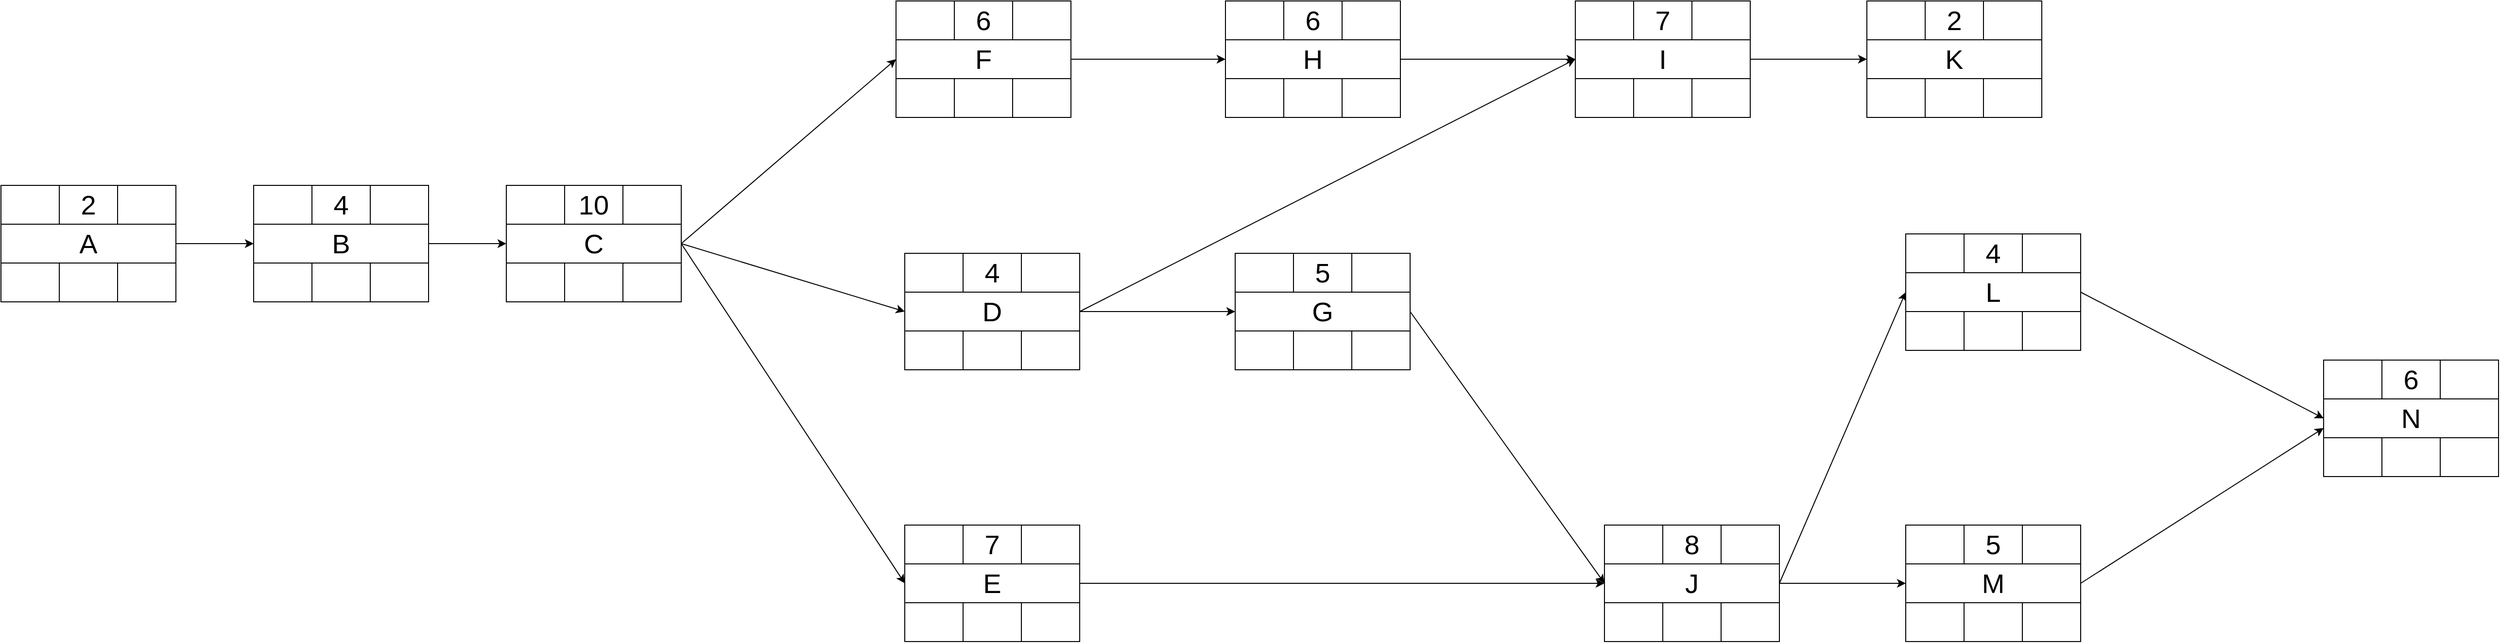 <mxfile version="24.3.1" type="github">
  <diagram name="第 1 页" id="7kNLhSlTPzOAyscc8CAJ">
    <mxGraphModel dx="2985" dy="1258" grid="1" gridSize="10" guides="1" tooltips="1" connect="1" arrows="1" fold="1" page="1" pageScale="1" pageWidth="1169" pageHeight="827" math="0" shadow="0">
      <root>
        <mxCell id="0" />
        <mxCell id="1" parent="0" />
        <mxCell id="YJfddtQzwcDWEvc_JnjO-1" value="" style="shape=table;startSize=0;container=1;collapsible=0;childLayout=tableLayout;movable=1;resizable=1;rotatable=1;deletable=1;editable=1;locked=0;connectable=1;fontSize=28;" vertex="1" parent="1">
          <mxGeometry x="320" y="200" width="180" height="120" as="geometry" />
        </mxCell>
        <mxCell id="YJfddtQzwcDWEvc_JnjO-2" value="" style="shape=tableRow;horizontal=0;startSize=0;swimlaneHead=0;swimlaneBody=0;strokeColor=inherit;top=0;left=0;bottom=0;right=0;collapsible=0;dropTarget=0;fillColor=none;points=[[0,0.5],[1,0.5]];portConstraint=eastwest;fontSize=28;" vertex="1" parent="YJfddtQzwcDWEvc_JnjO-1">
          <mxGeometry width="180" height="40" as="geometry" />
        </mxCell>
        <mxCell id="YJfddtQzwcDWEvc_JnjO-3" value="" style="shape=partialRectangle;html=1;whiteSpace=wrap;connectable=0;strokeColor=inherit;overflow=hidden;fillColor=none;top=0;left=0;bottom=0;right=0;pointerEvents=1;fontSize=28;" vertex="1" parent="YJfddtQzwcDWEvc_JnjO-2">
          <mxGeometry width="60" height="40" as="geometry">
            <mxRectangle width="60" height="40" as="alternateBounds" />
          </mxGeometry>
        </mxCell>
        <mxCell id="YJfddtQzwcDWEvc_JnjO-4" value="2" style="shape=partialRectangle;html=1;whiteSpace=wrap;connectable=0;strokeColor=inherit;overflow=hidden;fillColor=none;top=0;left=0;bottom=0;right=0;pointerEvents=1;fontSize=28;" vertex="1" parent="YJfddtQzwcDWEvc_JnjO-2">
          <mxGeometry x="60" width="60" height="40" as="geometry">
            <mxRectangle width="60" height="40" as="alternateBounds" />
          </mxGeometry>
        </mxCell>
        <mxCell id="YJfddtQzwcDWEvc_JnjO-5" value="" style="shape=partialRectangle;html=1;whiteSpace=wrap;connectable=0;strokeColor=inherit;overflow=hidden;fillColor=none;top=0;left=0;bottom=0;right=0;pointerEvents=1;fontSize=28;" vertex="1" parent="YJfddtQzwcDWEvc_JnjO-2">
          <mxGeometry x="120" width="60" height="40" as="geometry">
            <mxRectangle width="60" height="40" as="alternateBounds" />
          </mxGeometry>
        </mxCell>
        <mxCell id="YJfddtQzwcDWEvc_JnjO-6" value="" style="shape=tableRow;horizontal=0;startSize=0;swimlaneHead=0;swimlaneBody=0;strokeColor=default;top=0;left=0;bottom=0;right=0;collapsible=0;dropTarget=0;fillColor=none;points=[[0,0.5],[1,0.5]];portConstraint=eastwest;swimlaneLine=0;fontSize=28;" vertex="1" parent="YJfddtQzwcDWEvc_JnjO-1">
          <mxGeometry y="40" width="180" height="40" as="geometry" />
        </mxCell>
        <mxCell id="YJfddtQzwcDWEvc_JnjO-7" value="A" style="shape=partialRectangle;html=1;whiteSpace=wrap;connectable=0;strokeColor=inherit;overflow=hidden;fillColor=none;top=0;left=0;bottom=0;right=0;pointerEvents=1;rowspan=1;colspan=3;fontSize=28;" vertex="1" parent="YJfddtQzwcDWEvc_JnjO-6">
          <mxGeometry width="180" height="40" as="geometry">
            <mxRectangle width="60" height="40" as="alternateBounds" />
          </mxGeometry>
        </mxCell>
        <mxCell id="YJfddtQzwcDWEvc_JnjO-8" value="" style="shape=partialRectangle;html=1;whiteSpace=wrap;connectable=0;strokeColor=inherit;overflow=hidden;fillColor=none;top=0;left=0;bottom=0;right=0;pointerEvents=1;" vertex="1" visible="0" parent="YJfddtQzwcDWEvc_JnjO-6">
          <mxGeometry x="60" width="60" height="40" as="geometry">
            <mxRectangle width="60" height="40" as="alternateBounds" />
          </mxGeometry>
        </mxCell>
        <mxCell id="YJfddtQzwcDWEvc_JnjO-9" value="" style="shape=partialRectangle;html=1;whiteSpace=wrap;connectable=0;strokeColor=inherit;overflow=hidden;fillColor=none;top=0;left=0;bottom=0;right=0;pointerEvents=1;" vertex="1" visible="0" parent="YJfddtQzwcDWEvc_JnjO-6">
          <mxGeometry x="120" width="60" height="40" as="geometry">
            <mxRectangle width="60" height="40" as="alternateBounds" />
          </mxGeometry>
        </mxCell>
        <mxCell id="YJfddtQzwcDWEvc_JnjO-10" value="" style="shape=tableRow;horizontal=0;startSize=0;swimlaneHead=0;swimlaneBody=0;strokeColor=inherit;top=0;left=0;bottom=0;right=0;collapsible=0;dropTarget=0;fillColor=none;points=[[0,0.5],[1,0.5]];portConstraint=eastwest;fontSize=28;" vertex="1" parent="YJfddtQzwcDWEvc_JnjO-1">
          <mxGeometry y="80" width="180" height="40" as="geometry" />
        </mxCell>
        <mxCell id="YJfddtQzwcDWEvc_JnjO-11" value="" style="shape=partialRectangle;html=1;whiteSpace=wrap;connectable=0;strokeColor=inherit;overflow=hidden;fillColor=none;top=0;left=0;bottom=0;right=0;pointerEvents=1;fontSize=28;" vertex="1" parent="YJfddtQzwcDWEvc_JnjO-10">
          <mxGeometry width="60" height="40" as="geometry">
            <mxRectangle width="60" height="40" as="alternateBounds" />
          </mxGeometry>
        </mxCell>
        <mxCell id="YJfddtQzwcDWEvc_JnjO-12" value="" style="shape=partialRectangle;html=1;whiteSpace=wrap;connectable=0;strokeColor=inherit;overflow=hidden;fillColor=none;top=0;left=0;bottom=0;right=0;pointerEvents=1;fontSize=28;" vertex="1" parent="YJfddtQzwcDWEvc_JnjO-10">
          <mxGeometry x="60" width="60" height="40" as="geometry">
            <mxRectangle width="60" height="40" as="alternateBounds" />
          </mxGeometry>
        </mxCell>
        <mxCell id="YJfddtQzwcDWEvc_JnjO-13" value="" style="shape=partialRectangle;html=1;whiteSpace=wrap;connectable=0;strokeColor=inherit;overflow=hidden;fillColor=none;top=0;left=0;bottom=0;right=0;pointerEvents=1;fontSize=28;" vertex="1" parent="YJfddtQzwcDWEvc_JnjO-10">
          <mxGeometry x="120" width="60" height="40" as="geometry">
            <mxRectangle width="60" height="40" as="alternateBounds" />
          </mxGeometry>
        </mxCell>
        <mxCell id="YJfddtQzwcDWEvc_JnjO-14" value="" style="shape=table;startSize=0;container=1;collapsible=0;childLayout=tableLayout;movable=1;resizable=1;rotatable=1;deletable=1;editable=1;locked=0;connectable=1;fontSize=28;" vertex="1" parent="1">
          <mxGeometry x="580" y="200" width="180" height="120" as="geometry" />
        </mxCell>
        <mxCell id="YJfddtQzwcDWEvc_JnjO-15" value="" style="shape=tableRow;horizontal=0;startSize=0;swimlaneHead=0;swimlaneBody=0;strokeColor=inherit;top=0;left=0;bottom=0;right=0;collapsible=0;dropTarget=0;fillColor=none;points=[[0,0.5],[1,0.5]];portConstraint=eastwest;fontSize=28;" vertex="1" parent="YJfddtQzwcDWEvc_JnjO-14">
          <mxGeometry width="180" height="40" as="geometry" />
        </mxCell>
        <mxCell id="YJfddtQzwcDWEvc_JnjO-16" value="" style="shape=partialRectangle;html=1;whiteSpace=wrap;connectable=0;strokeColor=inherit;overflow=hidden;fillColor=none;top=0;left=0;bottom=0;right=0;pointerEvents=1;fontSize=28;" vertex="1" parent="YJfddtQzwcDWEvc_JnjO-15">
          <mxGeometry width="60" height="40" as="geometry">
            <mxRectangle width="60" height="40" as="alternateBounds" />
          </mxGeometry>
        </mxCell>
        <mxCell id="YJfddtQzwcDWEvc_JnjO-17" value="4" style="shape=partialRectangle;html=1;whiteSpace=wrap;connectable=0;strokeColor=inherit;overflow=hidden;fillColor=none;top=0;left=0;bottom=0;right=0;pointerEvents=1;fontSize=28;" vertex="1" parent="YJfddtQzwcDWEvc_JnjO-15">
          <mxGeometry x="60" width="60" height="40" as="geometry">
            <mxRectangle width="60" height="40" as="alternateBounds" />
          </mxGeometry>
        </mxCell>
        <mxCell id="YJfddtQzwcDWEvc_JnjO-18" value="" style="shape=partialRectangle;html=1;whiteSpace=wrap;connectable=0;strokeColor=inherit;overflow=hidden;fillColor=none;top=0;left=0;bottom=0;right=0;pointerEvents=1;fontSize=28;" vertex="1" parent="YJfddtQzwcDWEvc_JnjO-15">
          <mxGeometry x="120" width="60" height="40" as="geometry">
            <mxRectangle width="60" height="40" as="alternateBounds" />
          </mxGeometry>
        </mxCell>
        <mxCell id="YJfddtQzwcDWEvc_JnjO-19" value="" style="shape=tableRow;horizontal=0;startSize=0;swimlaneHead=0;swimlaneBody=0;strokeColor=default;top=0;left=0;bottom=0;right=0;collapsible=0;dropTarget=0;fillColor=none;points=[[0,0.5],[1,0.5]];portConstraint=eastwest;swimlaneLine=0;fontSize=28;" vertex="1" parent="YJfddtQzwcDWEvc_JnjO-14">
          <mxGeometry y="40" width="180" height="40" as="geometry" />
        </mxCell>
        <mxCell id="YJfddtQzwcDWEvc_JnjO-20" value="B" style="shape=partialRectangle;html=1;whiteSpace=wrap;connectable=0;strokeColor=inherit;overflow=hidden;fillColor=none;top=0;left=0;bottom=0;right=0;pointerEvents=1;rowspan=1;colspan=3;fontSize=28;" vertex="1" parent="YJfddtQzwcDWEvc_JnjO-19">
          <mxGeometry width="180" height="40" as="geometry">
            <mxRectangle width="60" height="40" as="alternateBounds" />
          </mxGeometry>
        </mxCell>
        <mxCell id="YJfddtQzwcDWEvc_JnjO-21" value="" style="shape=partialRectangle;html=1;whiteSpace=wrap;connectable=0;strokeColor=inherit;overflow=hidden;fillColor=none;top=0;left=0;bottom=0;right=0;pointerEvents=1;" vertex="1" visible="0" parent="YJfddtQzwcDWEvc_JnjO-19">
          <mxGeometry x="60" width="60" height="40" as="geometry">
            <mxRectangle width="60" height="40" as="alternateBounds" />
          </mxGeometry>
        </mxCell>
        <mxCell id="YJfddtQzwcDWEvc_JnjO-22" value="" style="shape=partialRectangle;html=1;whiteSpace=wrap;connectable=0;strokeColor=inherit;overflow=hidden;fillColor=none;top=0;left=0;bottom=0;right=0;pointerEvents=1;" vertex="1" visible="0" parent="YJfddtQzwcDWEvc_JnjO-19">
          <mxGeometry x="120" width="60" height="40" as="geometry">
            <mxRectangle width="60" height="40" as="alternateBounds" />
          </mxGeometry>
        </mxCell>
        <mxCell id="YJfddtQzwcDWEvc_JnjO-23" value="" style="shape=tableRow;horizontal=0;startSize=0;swimlaneHead=0;swimlaneBody=0;strokeColor=inherit;top=0;left=0;bottom=0;right=0;collapsible=0;dropTarget=0;fillColor=none;points=[[0,0.5],[1,0.5]];portConstraint=eastwest;fontSize=28;" vertex="1" parent="YJfddtQzwcDWEvc_JnjO-14">
          <mxGeometry y="80" width="180" height="40" as="geometry" />
        </mxCell>
        <mxCell id="YJfddtQzwcDWEvc_JnjO-24" value="" style="shape=partialRectangle;html=1;whiteSpace=wrap;connectable=0;strokeColor=inherit;overflow=hidden;fillColor=none;top=0;left=0;bottom=0;right=0;pointerEvents=1;fontSize=28;" vertex="1" parent="YJfddtQzwcDWEvc_JnjO-23">
          <mxGeometry width="60" height="40" as="geometry">
            <mxRectangle width="60" height="40" as="alternateBounds" />
          </mxGeometry>
        </mxCell>
        <mxCell id="YJfddtQzwcDWEvc_JnjO-25" value="" style="shape=partialRectangle;html=1;whiteSpace=wrap;connectable=0;strokeColor=inherit;overflow=hidden;fillColor=none;top=0;left=0;bottom=0;right=0;pointerEvents=1;fontSize=28;" vertex="1" parent="YJfddtQzwcDWEvc_JnjO-23">
          <mxGeometry x="60" width="60" height="40" as="geometry">
            <mxRectangle width="60" height="40" as="alternateBounds" />
          </mxGeometry>
        </mxCell>
        <mxCell id="YJfddtQzwcDWEvc_JnjO-26" value="" style="shape=partialRectangle;html=1;whiteSpace=wrap;connectable=0;strokeColor=inherit;overflow=hidden;fillColor=none;top=0;left=0;bottom=0;right=0;pointerEvents=1;fontSize=28;" vertex="1" parent="YJfddtQzwcDWEvc_JnjO-23">
          <mxGeometry x="120" width="60" height="40" as="geometry">
            <mxRectangle width="60" height="40" as="alternateBounds" />
          </mxGeometry>
        </mxCell>
        <mxCell id="YJfddtQzwcDWEvc_JnjO-27" value="" style="shape=table;startSize=0;container=1;collapsible=0;childLayout=tableLayout;movable=1;resizable=1;rotatable=1;deletable=1;editable=1;locked=0;connectable=1;fontSize=28;" vertex="1" parent="1">
          <mxGeometry x="840" y="200" width="180" height="120" as="geometry" />
        </mxCell>
        <mxCell id="YJfddtQzwcDWEvc_JnjO-28" value="" style="shape=tableRow;horizontal=0;startSize=0;swimlaneHead=0;swimlaneBody=0;strokeColor=inherit;top=0;left=0;bottom=0;right=0;collapsible=0;dropTarget=0;fillColor=none;points=[[0,0.5],[1,0.5]];portConstraint=eastwest;fontSize=28;" vertex="1" parent="YJfddtQzwcDWEvc_JnjO-27">
          <mxGeometry width="180" height="40" as="geometry" />
        </mxCell>
        <mxCell id="YJfddtQzwcDWEvc_JnjO-29" value="" style="shape=partialRectangle;html=1;whiteSpace=wrap;connectable=0;strokeColor=inherit;overflow=hidden;fillColor=none;top=0;left=0;bottom=0;right=0;pointerEvents=1;fontSize=28;" vertex="1" parent="YJfddtQzwcDWEvc_JnjO-28">
          <mxGeometry width="60" height="40" as="geometry">
            <mxRectangle width="60" height="40" as="alternateBounds" />
          </mxGeometry>
        </mxCell>
        <mxCell id="YJfddtQzwcDWEvc_JnjO-30" value="10" style="shape=partialRectangle;html=1;whiteSpace=wrap;connectable=0;strokeColor=inherit;overflow=hidden;fillColor=none;top=0;left=0;bottom=0;right=0;pointerEvents=1;fontSize=28;" vertex="1" parent="YJfddtQzwcDWEvc_JnjO-28">
          <mxGeometry x="60" width="60" height="40" as="geometry">
            <mxRectangle width="60" height="40" as="alternateBounds" />
          </mxGeometry>
        </mxCell>
        <mxCell id="YJfddtQzwcDWEvc_JnjO-31" value="" style="shape=partialRectangle;html=1;whiteSpace=wrap;connectable=0;strokeColor=inherit;overflow=hidden;fillColor=none;top=0;left=0;bottom=0;right=0;pointerEvents=1;fontSize=28;" vertex="1" parent="YJfddtQzwcDWEvc_JnjO-28">
          <mxGeometry x="120" width="60" height="40" as="geometry">
            <mxRectangle width="60" height="40" as="alternateBounds" />
          </mxGeometry>
        </mxCell>
        <mxCell id="YJfddtQzwcDWEvc_JnjO-32" value="" style="shape=tableRow;horizontal=0;startSize=0;swimlaneHead=0;swimlaneBody=0;strokeColor=default;top=0;left=0;bottom=0;right=0;collapsible=0;dropTarget=0;fillColor=none;points=[[0,0.5],[1,0.5]];portConstraint=eastwest;swimlaneLine=0;fontSize=28;" vertex="1" parent="YJfddtQzwcDWEvc_JnjO-27">
          <mxGeometry y="40" width="180" height="40" as="geometry" />
        </mxCell>
        <mxCell id="YJfddtQzwcDWEvc_JnjO-33" value="C" style="shape=partialRectangle;html=1;whiteSpace=wrap;connectable=0;strokeColor=inherit;overflow=hidden;fillColor=none;top=0;left=0;bottom=0;right=0;pointerEvents=1;rowspan=1;colspan=3;fontSize=28;" vertex="1" parent="YJfddtQzwcDWEvc_JnjO-32">
          <mxGeometry width="180" height="40" as="geometry">
            <mxRectangle width="60" height="40" as="alternateBounds" />
          </mxGeometry>
        </mxCell>
        <mxCell id="YJfddtQzwcDWEvc_JnjO-34" value="" style="shape=partialRectangle;html=1;whiteSpace=wrap;connectable=0;strokeColor=inherit;overflow=hidden;fillColor=none;top=0;left=0;bottom=0;right=0;pointerEvents=1;" vertex="1" visible="0" parent="YJfddtQzwcDWEvc_JnjO-32">
          <mxGeometry x="60" width="60" height="40" as="geometry">
            <mxRectangle width="60" height="40" as="alternateBounds" />
          </mxGeometry>
        </mxCell>
        <mxCell id="YJfddtQzwcDWEvc_JnjO-35" value="" style="shape=partialRectangle;html=1;whiteSpace=wrap;connectable=0;strokeColor=inherit;overflow=hidden;fillColor=none;top=0;left=0;bottom=0;right=0;pointerEvents=1;" vertex="1" visible="0" parent="YJfddtQzwcDWEvc_JnjO-32">
          <mxGeometry x="120" width="60" height="40" as="geometry">
            <mxRectangle width="60" height="40" as="alternateBounds" />
          </mxGeometry>
        </mxCell>
        <mxCell id="YJfddtQzwcDWEvc_JnjO-36" value="" style="shape=tableRow;horizontal=0;startSize=0;swimlaneHead=0;swimlaneBody=0;strokeColor=inherit;top=0;left=0;bottom=0;right=0;collapsible=0;dropTarget=0;fillColor=none;points=[[0,0.5],[1,0.5]];portConstraint=eastwest;fontSize=28;" vertex="1" parent="YJfddtQzwcDWEvc_JnjO-27">
          <mxGeometry y="80" width="180" height="40" as="geometry" />
        </mxCell>
        <mxCell id="YJfddtQzwcDWEvc_JnjO-37" value="" style="shape=partialRectangle;html=1;whiteSpace=wrap;connectable=0;strokeColor=inherit;overflow=hidden;fillColor=none;top=0;left=0;bottom=0;right=0;pointerEvents=1;fontSize=28;" vertex="1" parent="YJfddtQzwcDWEvc_JnjO-36">
          <mxGeometry width="60" height="40" as="geometry">
            <mxRectangle width="60" height="40" as="alternateBounds" />
          </mxGeometry>
        </mxCell>
        <mxCell id="YJfddtQzwcDWEvc_JnjO-38" value="" style="shape=partialRectangle;html=1;whiteSpace=wrap;connectable=0;strokeColor=inherit;overflow=hidden;fillColor=none;top=0;left=0;bottom=0;right=0;pointerEvents=1;fontSize=28;" vertex="1" parent="YJfddtQzwcDWEvc_JnjO-36">
          <mxGeometry x="60" width="60" height="40" as="geometry">
            <mxRectangle width="60" height="40" as="alternateBounds" />
          </mxGeometry>
        </mxCell>
        <mxCell id="YJfddtQzwcDWEvc_JnjO-39" value="" style="shape=partialRectangle;html=1;whiteSpace=wrap;connectable=0;strokeColor=inherit;overflow=hidden;fillColor=none;top=0;left=0;bottom=0;right=0;pointerEvents=1;fontSize=28;" vertex="1" parent="YJfddtQzwcDWEvc_JnjO-36">
          <mxGeometry x="120" width="60" height="40" as="geometry">
            <mxRectangle width="60" height="40" as="alternateBounds" />
          </mxGeometry>
        </mxCell>
        <mxCell id="YJfddtQzwcDWEvc_JnjO-40" value="" style="shape=table;startSize=0;container=1;collapsible=0;childLayout=tableLayout;movable=1;resizable=1;rotatable=1;deletable=1;editable=1;locked=0;connectable=1;fontSize=28;" vertex="1" parent="1">
          <mxGeometry x="1241" y="10" width="180" height="120" as="geometry" />
        </mxCell>
        <mxCell id="YJfddtQzwcDWEvc_JnjO-41" value="" style="shape=tableRow;horizontal=0;startSize=0;swimlaneHead=0;swimlaneBody=0;strokeColor=inherit;top=0;left=0;bottom=0;right=0;collapsible=0;dropTarget=0;fillColor=none;points=[[0,0.5],[1,0.5]];portConstraint=eastwest;fontSize=28;" vertex="1" parent="YJfddtQzwcDWEvc_JnjO-40">
          <mxGeometry width="180" height="40" as="geometry" />
        </mxCell>
        <mxCell id="YJfddtQzwcDWEvc_JnjO-42" value="" style="shape=partialRectangle;html=1;whiteSpace=wrap;connectable=0;strokeColor=inherit;overflow=hidden;fillColor=none;top=0;left=0;bottom=0;right=0;pointerEvents=1;fontSize=28;" vertex="1" parent="YJfddtQzwcDWEvc_JnjO-41">
          <mxGeometry width="60" height="40" as="geometry">
            <mxRectangle width="60" height="40" as="alternateBounds" />
          </mxGeometry>
        </mxCell>
        <mxCell id="YJfddtQzwcDWEvc_JnjO-43" value="6" style="shape=partialRectangle;html=1;whiteSpace=wrap;connectable=0;strokeColor=inherit;overflow=hidden;fillColor=none;top=0;left=0;bottom=0;right=0;pointerEvents=1;fontSize=28;" vertex="1" parent="YJfddtQzwcDWEvc_JnjO-41">
          <mxGeometry x="60" width="60" height="40" as="geometry">
            <mxRectangle width="60" height="40" as="alternateBounds" />
          </mxGeometry>
        </mxCell>
        <mxCell id="YJfddtQzwcDWEvc_JnjO-44" value="" style="shape=partialRectangle;html=1;whiteSpace=wrap;connectable=0;strokeColor=inherit;overflow=hidden;fillColor=none;top=0;left=0;bottom=0;right=0;pointerEvents=1;fontSize=28;" vertex="1" parent="YJfddtQzwcDWEvc_JnjO-41">
          <mxGeometry x="120" width="60" height="40" as="geometry">
            <mxRectangle width="60" height="40" as="alternateBounds" />
          </mxGeometry>
        </mxCell>
        <mxCell id="YJfddtQzwcDWEvc_JnjO-45" value="" style="shape=tableRow;horizontal=0;startSize=0;swimlaneHead=0;swimlaneBody=0;strokeColor=default;top=0;left=0;bottom=0;right=0;collapsible=0;dropTarget=0;fillColor=none;points=[[0,0.5],[1,0.5]];portConstraint=eastwest;swimlaneLine=0;fontSize=28;" vertex="1" parent="YJfddtQzwcDWEvc_JnjO-40">
          <mxGeometry y="40" width="180" height="40" as="geometry" />
        </mxCell>
        <mxCell id="YJfddtQzwcDWEvc_JnjO-46" value="F" style="shape=partialRectangle;html=1;whiteSpace=wrap;connectable=0;strokeColor=inherit;overflow=hidden;fillColor=none;top=0;left=0;bottom=0;right=0;pointerEvents=1;rowspan=1;colspan=3;fontSize=28;" vertex="1" parent="YJfddtQzwcDWEvc_JnjO-45">
          <mxGeometry width="180" height="40" as="geometry">
            <mxRectangle width="60" height="40" as="alternateBounds" />
          </mxGeometry>
        </mxCell>
        <mxCell id="YJfddtQzwcDWEvc_JnjO-47" value="" style="shape=partialRectangle;html=1;whiteSpace=wrap;connectable=0;strokeColor=inherit;overflow=hidden;fillColor=none;top=0;left=0;bottom=0;right=0;pointerEvents=1;" vertex="1" visible="0" parent="YJfddtQzwcDWEvc_JnjO-45">
          <mxGeometry x="60" width="60" height="40" as="geometry">
            <mxRectangle width="60" height="40" as="alternateBounds" />
          </mxGeometry>
        </mxCell>
        <mxCell id="YJfddtQzwcDWEvc_JnjO-48" value="" style="shape=partialRectangle;html=1;whiteSpace=wrap;connectable=0;strokeColor=inherit;overflow=hidden;fillColor=none;top=0;left=0;bottom=0;right=0;pointerEvents=1;" vertex="1" visible="0" parent="YJfddtQzwcDWEvc_JnjO-45">
          <mxGeometry x="120" width="60" height="40" as="geometry">
            <mxRectangle width="60" height="40" as="alternateBounds" />
          </mxGeometry>
        </mxCell>
        <mxCell id="YJfddtQzwcDWEvc_JnjO-49" value="" style="shape=tableRow;horizontal=0;startSize=0;swimlaneHead=0;swimlaneBody=0;strokeColor=inherit;top=0;left=0;bottom=0;right=0;collapsible=0;dropTarget=0;fillColor=none;points=[[0,0.5],[1,0.5]];portConstraint=eastwest;fontSize=28;" vertex="1" parent="YJfddtQzwcDWEvc_JnjO-40">
          <mxGeometry y="80" width="180" height="40" as="geometry" />
        </mxCell>
        <mxCell id="YJfddtQzwcDWEvc_JnjO-50" value="" style="shape=partialRectangle;html=1;whiteSpace=wrap;connectable=0;strokeColor=inherit;overflow=hidden;fillColor=none;top=0;left=0;bottom=0;right=0;pointerEvents=1;fontSize=28;" vertex="1" parent="YJfddtQzwcDWEvc_JnjO-49">
          <mxGeometry width="60" height="40" as="geometry">
            <mxRectangle width="60" height="40" as="alternateBounds" />
          </mxGeometry>
        </mxCell>
        <mxCell id="YJfddtQzwcDWEvc_JnjO-51" value="" style="shape=partialRectangle;html=1;whiteSpace=wrap;connectable=0;strokeColor=inherit;overflow=hidden;fillColor=none;top=0;left=0;bottom=0;right=0;pointerEvents=1;fontSize=28;" vertex="1" parent="YJfddtQzwcDWEvc_JnjO-49">
          <mxGeometry x="60" width="60" height="40" as="geometry">
            <mxRectangle width="60" height="40" as="alternateBounds" />
          </mxGeometry>
        </mxCell>
        <mxCell id="YJfddtQzwcDWEvc_JnjO-52" value="" style="shape=partialRectangle;html=1;whiteSpace=wrap;connectable=0;strokeColor=inherit;overflow=hidden;fillColor=none;top=0;left=0;bottom=0;right=0;pointerEvents=1;fontSize=28;" vertex="1" parent="YJfddtQzwcDWEvc_JnjO-49">
          <mxGeometry x="120" width="60" height="40" as="geometry">
            <mxRectangle width="60" height="40" as="alternateBounds" />
          </mxGeometry>
        </mxCell>
        <mxCell id="YJfddtQzwcDWEvc_JnjO-53" value="" style="shape=table;startSize=0;container=1;collapsible=0;childLayout=tableLayout;movable=1;resizable=1;rotatable=1;deletable=1;editable=1;locked=0;connectable=1;fontSize=28;" vertex="1" parent="1">
          <mxGeometry x="1250" y="270" width="180" height="120" as="geometry" />
        </mxCell>
        <mxCell id="YJfddtQzwcDWEvc_JnjO-54" value="" style="shape=tableRow;horizontal=0;startSize=0;swimlaneHead=0;swimlaneBody=0;strokeColor=inherit;top=0;left=0;bottom=0;right=0;collapsible=0;dropTarget=0;fillColor=none;points=[[0,0.5],[1,0.5]];portConstraint=eastwest;fontSize=28;" vertex="1" parent="YJfddtQzwcDWEvc_JnjO-53">
          <mxGeometry width="180" height="40" as="geometry" />
        </mxCell>
        <mxCell id="YJfddtQzwcDWEvc_JnjO-55" value="" style="shape=partialRectangle;html=1;whiteSpace=wrap;connectable=0;strokeColor=inherit;overflow=hidden;fillColor=none;top=0;left=0;bottom=0;right=0;pointerEvents=1;fontSize=28;" vertex="1" parent="YJfddtQzwcDWEvc_JnjO-54">
          <mxGeometry width="60" height="40" as="geometry">
            <mxRectangle width="60" height="40" as="alternateBounds" />
          </mxGeometry>
        </mxCell>
        <mxCell id="YJfddtQzwcDWEvc_JnjO-56" value="4" style="shape=partialRectangle;html=1;whiteSpace=wrap;connectable=0;strokeColor=inherit;overflow=hidden;fillColor=none;top=0;left=0;bottom=0;right=0;pointerEvents=1;fontSize=28;" vertex="1" parent="YJfddtQzwcDWEvc_JnjO-54">
          <mxGeometry x="60" width="60" height="40" as="geometry">
            <mxRectangle width="60" height="40" as="alternateBounds" />
          </mxGeometry>
        </mxCell>
        <mxCell id="YJfddtQzwcDWEvc_JnjO-57" value="" style="shape=partialRectangle;html=1;whiteSpace=wrap;connectable=0;strokeColor=inherit;overflow=hidden;fillColor=none;top=0;left=0;bottom=0;right=0;pointerEvents=1;fontSize=28;" vertex="1" parent="YJfddtQzwcDWEvc_JnjO-54">
          <mxGeometry x="120" width="60" height="40" as="geometry">
            <mxRectangle width="60" height="40" as="alternateBounds" />
          </mxGeometry>
        </mxCell>
        <mxCell id="YJfddtQzwcDWEvc_JnjO-58" value="" style="shape=tableRow;horizontal=0;startSize=0;swimlaneHead=0;swimlaneBody=0;strokeColor=default;top=0;left=0;bottom=0;right=0;collapsible=0;dropTarget=0;fillColor=none;points=[[0,0.5],[1,0.5]];portConstraint=eastwest;swimlaneLine=0;fontSize=28;" vertex="1" parent="YJfddtQzwcDWEvc_JnjO-53">
          <mxGeometry y="40" width="180" height="40" as="geometry" />
        </mxCell>
        <mxCell id="YJfddtQzwcDWEvc_JnjO-59" value="D" style="shape=partialRectangle;html=1;whiteSpace=wrap;connectable=0;strokeColor=inherit;overflow=hidden;fillColor=none;top=0;left=0;bottom=0;right=0;pointerEvents=1;rowspan=1;colspan=3;fontSize=28;" vertex="1" parent="YJfddtQzwcDWEvc_JnjO-58">
          <mxGeometry width="180" height="40" as="geometry">
            <mxRectangle width="60" height="40" as="alternateBounds" />
          </mxGeometry>
        </mxCell>
        <mxCell id="YJfddtQzwcDWEvc_JnjO-60" value="" style="shape=partialRectangle;html=1;whiteSpace=wrap;connectable=0;strokeColor=inherit;overflow=hidden;fillColor=none;top=0;left=0;bottom=0;right=0;pointerEvents=1;" vertex="1" visible="0" parent="YJfddtQzwcDWEvc_JnjO-58">
          <mxGeometry x="60" width="60" height="40" as="geometry">
            <mxRectangle width="60" height="40" as="alternateBounds" />
          </mxGeometry>
        </mxCell>
        <mxCell id="YJfddtQzwcDWEvc_JnjO-61" value="" style="shape=partialRectangle;html=1;whiteSpace=wrap;connectable=0;strokeColor=inherit;overflow=hidden;fillColor=none;top=0;left=0;bottom=0;right=0;pointerEvents=1;" vertex="1" visible="0" parent="YJfddtQzwcDWEvc_JnjO-58">
          <mxGeometry x="120" width="60" height="40" as="geometry">
            <mxRectangle width="60" height="40" as="alternateBounds" />
          </mxGeometry>
        </mxCell>
        <mxCell id="YJfddtQzwcDWEvc_JnjO-62" value="" style="shape=tableRow;horizontal=0;startSize=0;swimlaneHead=0;swimlaneBody=0;strokeColor=inherit;top=0;left=0;bottom=0;right=0;collapsible=0;dropTarget=0;fillColor=none;points=[[0,0.5],[1,0.5]];portConstraint=eastwest;fontSize=28;" vertex="1" parent="YJfddtQzwcDWEvc_JnjO-53">
          <mxGeometry y="80" width="180" height="40" as="geometry" />
        </mxCell>
        <mxCell id="YJfddtQzwcDWEvc_JnjO-63" value="" style="shape=partialRectangle;html=1;whiteSpace=wrap;connectable=0;strokeColor=inherit;overflow=hidden;fillColor=none;top=0;left=0;bottom=0;right=0;pointerEvents=1;fontSize=28;" vertex="1" parent="YJfddtQzwcDWEvc_JnjO-62">
          <mxGeometry width="60" height="40" as="geometry">
            <mxRectangle width="60" height="40" as="alternateBounds" />
          </mxGeometry>
        </mxCell>
        <mxCell id="YJfddtQzwcDWEvc_JnjO-64" value="" style="shape=partialRectangle;html=1;whiteSpace=wrap;connectable=0;strokeColor=inherit;overflow=hidden;fillColor=none;top=0;left=0;bottom=0;right=0;pointerEvents=1;fontSize=28;" vertex="1" parent="YJfddtQzwcDWEvc_JnjO-62">
          <mxGeometry x="60" width="60" height="40" as="geometry">
            <mxRectangle width="60" height="40" as="alternateBounds" />
          </mxGeometry>
        </mxCell>
        <mxCell id="YJfddtQzwcDWEvc_JnjO-65" value="" style="shape=partialRectangle;html=1;whiteSpace=wrap;connectable=0;strokeColor=inherit;overflow=hidden;fillColor=none;top=0;left=0;bottom=0;right=0;pointerEvents=1;fontSize=28;" vertex="1" parent="YJfddtQzwcDWEvc_JnjO-62">
          <mxGeometry x="120" width="60" height="40" as="geometry">
            <mxRectangle width="60" height="40" as="alternateBounds" />
          </mxGeometry>
        </mxCell>
        <mxCell id="YJfddtQzwcDWEvc_JnjO-66" value="" style="shape=table;startSize=0;container=1;collapsible=0;childLayout=tableLayout;movable=1;resizable=1;rotatable=1;deletable=1;editable=1;locked=0;connectable=1;fontSize=28;" vertex="1" parent="1">
          <mxGeometry x="1250" y="550" width="180" height="120" as="geometry" />
        </mxCell>
        <mxCell id="YJfddtQzwcDWEvc_JnjO-67" value="" style="shape=tableRow;horizontal=0;startSize=0;swimlaneHead=0;swimlaneBody=0;strokeColor=inherit;top=0;left=0;bottom=0;right=0;collapsible=0;dropTarget=0;fillColor=none;points=[[0,0.5],[1,0.5]];portConstraint=eastwest;fontSize=28;" vertex="1" parent="YJfddtQzwcDWEvc_JnjO-66">
          <mxGeometry width="180" height="40" as="geometry" />
        </mxCell>
        <mxCell id="YJfddtQzwcDWEvc_JnjO-68" value="" style="shape=partialRectangle;html=1;whiteSpace=wrap;connectable=0;strokeColor=inherit;overflow=hidden;fillColor=none;top=0;left=0;bottom=0;right=0;pointerEvents=1;fontSize=28;" vertex="1" parent="YJfddtQzwcDWEvc_JnjO-67">
          <mxGeometry width="60" height="40" as="geometry">
            <mxRectangle width="60" height="40" as="alternateBounds" />
          </mxGeometry>
        </mxCell>
        <mxCell id="YJfddtQzwcDWEvc_JnjO-69" value="7" style="shape=partialRectangle;html=1;whiteSpace=wrap;connectable=0;strokeColor=inherit;overflow=hidden;fillColor=none;top=0;left=0;bottom=0;right=0;pointerEvents=1;fontSize=28;" vertex="1" parent="YJfddtQzwcDWEvc_JnjO-67">
          <mxGeometry x="60" width="60" height="40" as="geometry">
            <mxRectangle width="60" height="40" as="alternateBounds" />
          </mxGeometry>
        </mxCell>
        <mxCell id="YJfddtQzwcDWEvc_JnjO-70" value="" style="shape=partialRectangle;html=1;whiteSpace=wrap;connectable=0;strokeColor=inherit;overflow=hidden;fillColor=none;top=0;left=0;bottom=0;right=0;pointerEvents=1;fontSize=28;" vertex="1" parent="YJfddtQzwcDWEvc_JnjO-67">
          <mxGeometry x="120" width="60" height="40" as="geometry">
            <mxRectangle width="60" height="40" as="alternateBounds" />
          </mxGeometry>
        </mxCell>
        <mxCell id="YJfddtQzwcDWEvc_JnjO-71" value="" style="shape=tableRow;horizontal=0;startSize=0;swimlaneHead=0;swimlaneBody=0;strokeColor=default;top=0;left=0;bottom=0;right=0;collapsible=0;dropTarget=0;fillColor=none;points=[[0,0.5],[1,0.5]];portConstraint=eastwest;swimlaneLine=0;fontSize=28;" vertex="1" parent="YJfddtQzwcDWEvc_JnjO-66">
          <mxGeometry y="40" width="180" height="40" as="geometry" />
        </mxCell>
        <mxCell id="YJfddtQzwcDWEvc_JnjO-72" value="E" style="shape=partialRectangle;html=1;whiteSpace=wrap;connectable=0;strokeColor=inherit;overflow=hidden;fillColor=none;top=0;left=0;bottom=0;right=0;pointerEvents=1;rowspan=1;colspan=3;fontSize=28;" vertex="1" parent="YJfddtQzwcDWEvc_JnjO-71">
          <mxGeometry width="180" height="40" as="geometry">
            <mxRectangle width="60" height="40" as="alternateBounds" />
          </mxGeometry>
        </mxCell>
        <mxCell id="YJfddtQzwcDWEvc_JnjO-73" value="" style="shape=partialRectangle;html=1;whiteSpace=wrap;connectable=0;strokeColor=inherit;overflow=hidden;fillColor=none;top=0;left=0;bottom=0;right=0;pointerEvents=1;" vertex="1" visible="0" parent="YJfddtQzwcDWEvc_JnjO-71">
          <mxGeometry x="60" width="60" height="40" as="geometry">
            <mxRectangle width="60" height="40" as="alternateBounds" />
          </mxGeometry>
        </mxCell>
        <mxCell id="YJfddtQzwcDWEvc_JnjO-74" value="" style="shape=partialRectangle;html=1;whiteSpace=wrap;connectable=0;strokeColor=inherit;overflow=hidden;fillColor=none;top=0;left=0;bottom=0;right=0;pointerEvents=1;" vertex="1" visible="0" parent="YJfddtQzwcDWEvc_JnjO-71">
          <mxGeometry x="120" width="60" height="40" as="geometry">
            <mxRectangle width="60" height="40" as="alternateBounds" />
          </mxGeometry>
        </mxCell>
        <mxCell id="YJfddtQzwcDWEvc_JnjO-75" value="" style="shape=tableRow;horizontal=0;startSize=0;swimlaneHead=0;swimlaneBody=0;strokeColor=inherit;top=0;left=0;bottom=0;right=0;collapsible=0;dropTarget=0;fillColor=none;points=[[0,0.5],[1,0.5]];portConstraint=eastwest;fontSize=28;" vertex="1" parent="YJfddtQzwcDWEvc_JnjO-66">
          <mxGeometry y="80" width="180" height="40" as="geometry" />
        </mxCell>
        <mxCell id="YJfddtQzwcDWEvc_JnjO-76" value="" style="shape=partialRectangle;html=1;whiteSpace=wrap;connectable=0;strokeColor=inherit;overflow=hidden;fillColor=none;top=0;left=0;bottom=0;right=0;pointerEvents=1;fontSize=28;" vertex="1" parent="YJfddtQzwcDWEvc_JnjO-75">
          <mxGeometry width="60" height="40" as="geometry">
            <mxRectangle width="60" height="40" as="alternateBounds" />
          </mxGeometry>
        </mxCell>
        <mxCell id="YJfddtQzwcDWEvc_JnjO-77" value="" style="shape=partialRectangle;html=1;whiteSpace=wrap;connectable=0;strokeColor=inherit;overflow=hidden;fillColor=none;top=0;left=0;bottom=0;right=0;pointerEvents=1;fontSize=28;" vertex="1" parent="YJfddtQzwcDWEvc_JnjO-75">
          <mxGeometry x="60" width="60" height="40" as="geometry">
            <mxRectangle width="60" height="40" as="alternateBounds" />
          </mxGeometry>
        </mxCell>
        <mxCell id="YJfddtQzwcDWEvc_JnjO-78" value="" style="shape=partialRectangle;html=1;whiteSpace=wrap;connectable=0;strokeColor=inherit;overflow=hidden;fillColor=none;top=0;left=0;bottom=0;right=0;pointerEvents=1;fontSize=28;" vertex="1" parent="YJfddtQzwcDWEvc_JnjO-75">
          <mxGeometry x="120" width="60" height="40" as="geometry">
            <mxRectangle width="60" height="40" as="alternateBounds" />
          </mxGeometry>
        </mxCell>
        <mxCell id="YJfddtQzwcDWEvc_JnjO-79" style="rounded=0;orthogonalLoop=1;jettySize=auto;html=1;exitX=1;exitY=0.5;exitDx=0;exitDy=0;entryX=0;entryY=0.5;entryDx=0;entryDy=0;fontSize=28;" edge="1" parent="1" source="YJfddtQzwcDWEvc_JnjO-32" target="YJfddtQzwcDWEvc_JnjO-45">
          <mxGeometry relative="1" as="geometry" />
        </mxCell>
        <mxCell id="YJfddtQzwcDWEvc_JnjO-80" style="rounded=0;orthogonalLoop=1;jettySize=auto;html=1;exitX=1;exitY=0.5;exitDx=0;exitDy=0;entryX=0;entryY=0.5;entryDx=0;entryDy=0;fontSize=28;" edge="1" parent="1" source="YJfddtQzwcDWEvc_JnjO-32" target="YJfddtQzwcDWEvc_JnjO-58">
          <mxGeometry relative="1" as="geometry" />
        </mxCell>
        <mxCell id="YJfddtQzwcDWEvc_JnjO-81" style="rounded=0;orthogonalLoop=1;jettySize=auto;html=1;exitX=1;exitY=0.5;exitDx=0;exitDy=0;entryX=0;entryY=0.5;entryDx=0;entryDy=0;fontSize=28;" edge="1" parent="1" source="YJfddtQzwcDWEvc_JnjO-32" target="YJfddtQzwcDWEvc_JnjO-71">
          <mxGeometry relative="1" as="geometry" />
        </mxCell>
        <mxCell id="YJfddtQzwcDWEvc_JnjO-82" value="" style="shape=table;startSize=0;container=1;collapsible=0;childLayout=tableLayout;movable=1;resizable=1;rotatable=1;deletable=1;editable=1;locked=0;connectable=1;fontSize=28;" vertex="1" parent="1">
          <mxGeometry x="1580" y="10" width="180" height="120" as="geometry" />
        </mxCell>
        <mxCell id="YJfddtQzwcDWEvc_JnjO-83" value="" style="shape=tableRow;horizontal=0;startSize=0;swimlaneHead=0;swimlaneBody=0;strokeColor=inherit;top=0;left=0;bottom=0;right=0;collapsible=0;dropTarget=0;fillColor=none;points=[[0,0.5],[1,0.5]];portConstraint=eastwest;fontSize=28;" vertex="1" parent="YJfddtQzwcDWEvc_JnjO-82">
          <mxGeometry width="180" height="40" as="geometry" />
        </mxCell>
        <mxCell id="YJfddtQzwcDWEvc_JnjO-84" value="" style="shape=partialRectangle;html=1;whiteSpace=wrap;connectable=0;strokeColor=inherit;overflow=hidden;fillColor=none;top=0;left=0;bottom=0;right=0;pointerEvents=1;fontSize=28;" vertex="1" parent="YJfddtQzwcDWEvc_JnjO-83">
          <mxGeometry width="60" height="40" as="geometry">
            <mxRectangle width="60" height="40" as="alternateBounds" />
          </mxGeometry>
        </mxCell>
        <mxCell id="YJfddtQzwcDWEvc_JnjO-85" value="6" style="shape=partialRectangle;html=1;whiteSpace=wrap;connectable=0;strokeColor=inherit;overflow=hidden;fillColor=none;top=0;left=0;bottom=0;right=0;pointerEvents=1;fontSize=28;" vertex="1" parent="YJfddtQzwcDWEvc_JnjO-83">
          <mxGeometry x="60" width="60" height="40" as="geometry">
            <mxRectangle width="60" height="40" as="alternateBounds" />
          </mxGeometry>
        </mxCell>
        <mxCell id="YJfddtQzwcDWEvc_JnjO-86" value="" style="shape=partialRectangle;html=1;whiteSpace=wrap;connectable=0;strokeColor=inherit;overflow=hidden;fillColor=none;top=0;left=0;bottom=0;right=0;pointerEvents=1;fontSize=28;" vertex="1" parent="YJfddtQzwcDWEvc_JnjO-83">
          <mxGeometry x="120" width="60" height="40" as="geometry">
            <mxRectangle width="60" height="40" as="alternateBounds" />
          </mxGeometry>
        </mxCell>
        <mxCell id="YJfddtQzwcDWEvc_JnjO-87" value="" style="shape=tableRow;horizontal=0;startSize=0;swimlaneHead=0;swimlaneBody=0;strokeColor=default;top=0;left=0;bottom=0;right=0;collapsible=0;dropTarget=0;fillColor=none;points=[[0,0.5],[1,0.5]];portConstraint=eastwest;swimlaneLine=0;fontSize=28;" vertex="1" parent="YJfddtQzwcDWEvc_JnjO-82">
          <mxGeometry y="40" width="180" height="40" as="geometry" />
        </mxCell>
        <mxCell id="YJfddtQzwcDWEvc_JnjO-88" value="H" style="shape=partialRectangle;html=1;whiteSpace=wrap;connectable=0;strokeColor=inherit;overflow=hidden;fillColor=none;top=0;left=0;bottom=0;right=0;pointerEvents=1;rowspan=1;colspan=3;fontSize=28;" vertex="1" parent="YJfddtQzwcDWEvc_JnjO-87">
          <mxGeometry width="180" height="40" as="geometry">
            <mxRectangle width="60" height="40" as="alternateBounds" />
          </mxGeometry>
        </mxCell>
        <mxCell id="YJfddtQzwcDWEvc_JnjO-89" value="" style="shape=partialRectangle;html=1;whiteSpace=wrap;connectable=0;strokeColor=inherit;overflow=hidden;fillColor=none;top=0;left=0;bottom=0;right=0;pointerEvents=1;" vertex="1" visible="0" parent="YJfddtQzwcDWEvc_JnjO-87">
          <mxGeometry x="60" width="60" height="40" as="geometry">
            <mxRectangle width="60" height="40" as="alternateBounds" />
          </mxGeometry>
        </mxCell>
        <mxCell id="YJfddtQzwcDWEvc_JnjO-90" value="" style="shape=partialRectangle;html=1;whiteSpace=wrap;connectable=0;strokeColor=inherit;overflow=hidden;fillColor=none;top=0;left=0;bottom=0;right=0;pointerEvents=1;" vertex="1" visible="0" parent="YJfddtQzwcDWEvc_JnjO-87">
          <mxGeometry x="120" width="60" height="40" as="geometry">
            <mxRectangle width="60" height="40" as="alternateBounds" />
          </mxGeometry>
        </mxCell>
        <mxCell id="YJfddtQzwcDWEvc_JnjO-91" value="" style="shape=tableRow;horizontal=0;startSize=0;swimlaneHead=0;swimlaneBody=0;strokeColor=inherit;top=0;left=0;bottom=0;right=0;collapsible=0;dropTarget=0;fillColor=none;points=[[0,0.5],[1,0.5]];portConstraint=eastwest;fontSize=28;" vertex="1" parent="YJfddtQzwcDWEvc_JnjO-82">
          <mxGeometry y="80" width="180" height="40" as="geometry" />
        </mxCell>
        <mxCell id="YJfddtQzwcDWEvc_JnjO-92" value="" style="shape=partialRectangle;html=1;whiteSpace=wrap;connectable=0;strokeColor=inherit;overflow=hidden;fillColor=none;top=0;left=0;bottom=0;right=0;pointerEvents=1;fontSize=28;" vertex="1" parent="YJfddtQzwcDWEvc_JnjO-91">
          <mxGeometry width="60" height="40" as="geometry">
            <mxRectangle width="60" height="40" as="alternateBounds" />
          </mxGeometry>
        </mxCell>
        <mxCell id="YJfddtQzwcDWEvc_JnjO-93" value="" style="shape=partialRectangle;html=1;whiteSpace=wrap;connectable=0;strokeColor=inherit;overflow=hidden;fillColor=none;top=0;left=0;bottom=0;right=0;pointerEvents=1;fontSize=28;" vertex="1" parent="YJfddtQzwcDWEvc_JnjO-91">
          <mxGeometry x="60" width="60" height="40" as="geometry">
            <mxRectangle width="60" height="40" as="alternateBounds" />
          </mxGeometry>
        </mxCell>
        <mxCell id="YJfddtQzwcDWEvc_JnjO-94" value="" style="shape=partialRectangle;html=1;whiteSpace=wrap;connectable=0;strokeColor=inherit;overflow=hidden;fillColor=none;top=0;left=0;bottom=0;right=0;pointerEvents=1;fontSize=28;" vertex="1" parent="YJfddtQzwcDWEvc_JnjO-91">
          <mxGeometry x="120" width="60" height="40" as="geometry">
            <mxRectangle width="60" height="40" as="alternateBounds" />
          </mxGeometry>
        </mxCell>
        <mxCell id="YJfddtQzwcDWEvc_JnjO-95" value="" style="shape=table;startSize=0;container=1;collapsible=0;childLayout=tableLayout;movable=1;resizable=1;rotatable=1;deletable=1;editable=1;locked=0;connectable=1;fontSize=28;" vertex="1" parent="1">
          <mxGeometry x="1940" y="10" width="180" height="120" as="geometry" />
        </mxCell>
        <mxCell id="YJfddtQzwcDWEvc_JnjO-96" value="" style="shape=tableRow;horizontal=0;startSize=0;swimlaneHead=0;swimlaneBody=0;strokeColor=inherit;top=0;left=0;bottom=0;right=0;collapsible=0;dropTarget=0;fillColor=none;points=[[0,0.5],[1,0.5]];portConstraint=eastwest;fontSize=28;" vertex="1" parent="YJfddtQzwcDWEvc_JnjO-95">
          <mxGeometry width="180" height="40" as="geometry" />
        </mxCell>
        <mxCell id="YJfddtQzwcDWEvc_JnjO-97" value="" style="shape=partialRectangle;html=1;whiteSpace=wrap;connectable=0;strokeColor=inherit;overflow=hidden;fillColor=none;top=0;left=0;bottom=0;right=0;pointerEvents=1;fontSize=28;" vertex="1" parent="YJfddtQzwcDWEvc_JnjO-96">
          <mxGeometry width="60" height="40" as="geometry">
            <mxRectangle width="60" height="40" as="alternateBounds" />
          </mxGeometry>
        </mxCell>
        <mxCell id="YJfddtQzwcDWEvc_JnjO-98" value="7" style="shape=partialRectangle;html=1;whiteSpace=wrap;connectable=0;strokeColor=inherit;overflow=hidden;fillColor=none;top=0;left=0;bottom=0;right=0;pointerEvents=1;fontSize=28;" vertex="1" parent="YJfddtQzwcDWEvc_JnjO-96">
          <mxGeometry x="60" width="60" height="40" as="geometry">
            <mxRectangle width="60" height="40" as="alternateBounds" />
          </mxGeometry>
        </mxCell>
        <mxCell id="YJfddtQzwcDWEvc_JnjO-99" value="" style="shape=partialRectangle;html=1;whiteSpace=wrap;connectable=0;strokeColor=inherit;overflow=hidden;fillColor=none;top=0;left=0;bottom=0;right=0;pointerEvents=1;fontSize=28;" vertex="1" parent="YJfddtQzwcDWEvc_JnjO-96">
          <mxGeometry x="120" width="60" height="40" as="geometry">
            <mxRectangle width="60" height="40" as="alternateBounds" />
          </mxGeometry>
        </mxCell>
        <mxCell id="YJfddtQzwcDWEvc_JnjO-100" value="" style="shape=tableRow;horizontal=0;startSize=0;swimlaneHead=0;swimlaneBody=0;strokeColor=default;top=0;left=0;bottom=0;right=0;collapsible=0;dropTarget=0;fillColor=none;points=[[0,0.5],[1,0.5]];portConstraint=eastwest;swimlaneLine=0;fontSize=28;" vertex="1" parent="YJfddtQzwcDWEvc_JnjO-95">
          <mxGeometry y="40" width="180" height="40" as="geometry" />
        </mxCell>
        <mxCell id="YJfddtQzwcDWEvc_JnjO-101" value="I" style="shape=partialRectangle;html=1;whiteSpace=wrap;connectable=0;strokeColor=inherit;overflow=hidden;fillColor=none;top=0;left=0;bottom=0;right=0;pointerEvents=1;rowspan=1;colspan=3;fontSize=28;" vertex="1" parent="YJfddtQzwcDWEvc_JnjO-100">
          <mxGeometry width="180" height="40" as="geometry">
            <mxRectangle width="60" height="40" as="alternateBounds" />
          </mxGeometry>
        </mxCell>
        <mxCell id="YJfddtQzwcDWEvc_JnjO-102" value="" style="shape=partialRectangle;html=1;whiteSpace=wrap;connectable=0;strokeColor=inherit;overflow=hidden;fillColor=none;top=0;left=0;bottom=0;right=0;pointerEvents=1;" vertex="1" visible="0" parent="YJfddtQzwcDWEvc_JnjO-100">
          <mxGeometry x="60" width="60" height="40" as="geometry">
            <mxRectangle width="60" height="40" as="alternateBounds" />
          </mxGeometry>
        </mxCell>
        <mxCell id="YJfddtQzwcDWEvc_JnjO-103" value="" style="shape=partialRectangle;html=1;whiteSpace=wrap;connectable=0;strokeColor=inherit;overflow=hidden;fillColor=none;top=0;left=0;bottom=0;right=0;pointerEvents=1;" vertex="1" visible="0" parent="YJfddtQzwcDWEvc_JnjO-100">
          <mxGeometry x="120" width="60" height="40" as="geometry">
            <mxRectangle width="60" height="40" as="alternateBounds" />
          </mxGeometry>
        </mxCell>
        <mxCell id="YJfddtQzwcDWEvc_JnjO-104" value="" style="shape=tableRow;horizontal=0;startSize=0;swimlaneHead=0;swimlaneBody=0;strokeColor=inherit;top=0;left=0;bottom=0;right=0;collapsible=0;dropTarget=0;fillColor=none;points=[[0,0.5],[1,0.5]];portConstraint=eastwest;fontSize=28;" vertex="1" parent="YJfddtQzwcDWEvc_JnjO-95">
          <mxGeometry y="80" width="180" height="40" as="geometry" />
        </mxCell>
        <mxCell id="YJfddtQzwcDWEvc_JnjO-105" value="" style="shape=partialRectangle;html=1;whiteSpace=wrap;connectable=0;strokeColor=inherit;overflow=hidden;fillColor=none;top=0;left=0;bottom=0;right=0;pointerEvents=1;fontSize=28;" vertex="1" parent="YJfddtQzwcDWEvc_JnjO-104">
          <mxGeometry width="60" height="40" as="geometry">
            <mxRectangle width="60" height="40" as="alternateBounds" />
          </mxGeometry>
        </mxCell>
        <mxCell id="YJfddtQzwcDWEvc_JnjO-106" value="" style="shape=partialRectangle;html=1;whiteSpace=wrap;connectable=0;strokeColor=inherit;overflow=hidden;fillColor=none;top=0;left=0;bottom=0;right=0;pointerEvents=1;fontSize=28;" vertex="1" parent="YJfddtQzwcDWEvc_JnjO-104">
          <mxGeometry x="60" width="60" height="40" as="geometry">
            <mxRectangle width="60" height="40" as="alternateBounds" />
          </mxGeometry>
        </mxCell>
        <mxCell id="YJfddtQzwcDWEvc_JnjO-107" value="" style="shape=partialRectangle;html=1;whiteSpace=wrap;connectable=0;strokeColor=inherit;overflow=hidden;fillColor=none;top=0;left=0;bottom=0;right=0;pointerEvents=1;fontSize=28;" vertex="1" parent="YJfddtQzwcDWEvc_JnjO-104">
          <mxGeometry x="120" width="60" height="40" as="geometry">
            <mxRectangle width="60" height="40" as="alternateBounds" />
          </mxGeometry>
        </mxCell>
        <mxCell id="YJfddtQzwcDWEvc_JnjO-108" value="" style="shape=table;startSize=0;container=1;collapsible=0;childLayout=tableLayout;movable=1;resizable=1;rotatable=1;deletable=1;editable=1;locked=0;connectable=1;fontSize=28;" vertex="1" parent="1">
          <mxGeometry x="2240" y="10" width="180" height="120" as="geometry" />
        </mxCell>
        <mxCell id="YJfddtQzwcDWEvc_JnjO-109" value="" style="shape=tableRow;horizontal=0;startSize=0;swimlaneHead=0;swimlaneBody=0;strokeColor=inherit;top=0;left=0;bottom=0;right=0;collapsible=0;dropTarget=0;fillColor=none;points=[[0,0.5],[1,0.5]];portConstraint=eastwest;fontSize=28;" vertex="1" parent="YJfddtQzwcDWEvc_JnjO-108">
          <mxGeometry width="180" height="40" as="geometry" />
        </mxCell>
        <mxCell id="YJfddtQzwcDWEvc_JnjO-110" value="" style="shape=partialRectangle;html=1;whiteSpace=wrap;connectable=0;strokeColor=inherit;overflow=hidden;fillColor=none;top=0;left=0;bottom=0;right=0;pointerEvents=1;fontSize=28;" vertex="1" parent="YJfddtQzwcDWEvc_JnjO-109">
          <mxGeometry width="60" height="40" as="geometry">
            <mxRectangle width="60" height="40" as="alternateBounds" />
          </mxGeometry>
        </mxCell>
        <mxCell id="YJfddtQzwcDWEvc_JnjO-111" value="2" style="shape=partialRectangle;html=1;whiteSpace=wrap;connectable=0;strokeColor=inherit;overflow=hidden;fillColor=none;top=0;left=0;bottom=0;right=0;pointerEvents=1;fontSize=28;" vertex="1" parent="YJfddtQzwcDWEvc_JnjO-109">
          <mxGeometry x="60" width="60" height="40" as="geometry">
            <mxRectangle width="60" height="40" as="alternateBounds" />
          </mxGeometry>
        </mxCell>
        <mxCell id="YJfddtQzwcDWEvc_JnjO-112" value="" style="shape=partialRectangle;html=1;whiteSpace=wrap;connectable=0;strokeColor=inherit;overflow=hidden;fillColor=none;top=0;left=0;bottom=0;right=0;pointerEvents=1;fontSize=28;" vertex="1" parent="YJfddtQzwcDWEvc_JnjO-109">
          <mxGeometry x="120" width="60" height="40" as="geometry">
            <mxRectangle width="60" height="40" as="alternateBounds" />
          </mxGeometry>
        </mxCell>
        <mxCell id="YJfddtQzwcDWEvc_JnjO-113" value="" style="shape=tableRow;horizontal=0;startSize=0;swimlaneHead=0;swimlaneBody=0;strokeColor=default;top=0;left=0;bottom=0;right=0;collapsible=0;dropTarget=0;fillColor=none;points=[[0,0.5],[1,0.5]];portConstraint=eastwest;swimlaneLine=0;fontSize=28;" vertex="1" parent="YJfddtQzwcDWEvc_JnjO-108">
          <mxGeometry y="40" width="180" height="40" as="geometry" />
        </mxCell>
        <mxCell id="YJfddtQzwcDWEvc_JnjO-114" value="K" style="shape=partialRectangle;html=1;whiteSpace=wrap;connectable=0;strokeColor=inherit;overflow=hidden;fillColor=none;top=0;left=0;bottom=0;right=0;pointerEvents=1;rowspan=1;colspan=3;fontSize=28;" vertex="1" parent="YJfddtQzwcDWEvc_JnjO-113">
          <mxGeometry width="180" height="40" as="geometry">
            <mxRectangle width="60" height="40" as="alternateBounds" />
          </mxGeometry>
        </mxCell>
        <mxCell id="YJfddtQzwcDWEvc_JnjO-115" value="" style="shape=partialRectangle;html=1;whiteSpace=wrap;connectable=0;strokeColor=inherit;overflow=hidden;fillColor=none;top=0;left=0;bottom=0;right=0;pointerEvents=1;" vertex="1" visible="0" parent="YJfddtQzwcDWEvc_JnjO-113">
          <mxGeometry x="60" width="60" height="40" as="geometry">
            <mxRectangle width="60" height="40" as="alternateBounds" />
          </mxGeometry>
        </mxCell>
        <mxCell id="YJfddtQzwcDWEvc_JnjO-116" value="" style="shape=partialRectangle;html=1;whiteSpace=wrap;connectable=0;strokeColor=inherit;overflow=hidden;fillColor=none;top=0;left=0;bottom=0;right=0;pointerEvents=1;" vertex="1" visible="0" parent="YJfddtQzwcDWEvc_JnjO-113">
          <mxGeometry x="120" width="60" height="40" as="geometry">
            <mxRectangle width="60" height="40" as="alternateBounds" />
          </mxGeometry>
        </mxCell>
        <mxCell id="YJfddtQzwcDWEvc_JnjO-117" value="" style="shape=tableRow;horizontal=0;startSize=0;swimlaneHead=0;swimlaneBody=0;strokeColor=inherit;top=0;left=0;bottom=0;right=0;collapsible=0;dropTarget=0;fillColor=none;points=[[0,0.5],[1,0.5]];portConstraint=eastwest;fontSize=28;" vertex="1" parent="YJfddtQzwcDWEvc_JnjO-108">
          <mxGeometry y="80" width="180" height="40" as="geometry" />
        </mxCell>
        <mxCell id="YJfddtQzwcDWEvc_JnjO-118" value="" style="shape=partialRectangle;html=1;whiteSpace=wrap;connectable=0;strokeColor=inherit;overflow=hidden;fillColor=none;top=0;left=0;bottom=0;right=0;pointerEvents=1;fontSize=28;" vertex="1" parent="YJfddtQzwcDWEvc_JnjO-117">
          <mxGeometry width="60" height="40" as="geometry">
            <mxRectangle width="60" height="40" as="alternateBounds" />
          </mxGeometry>
        </mxCell>
        <mxCell id="YJfddtQzwcDWEvc_JnjO-119" value="" style="shape=partialRectangle;html=1;whiteSpace=wrap;connectable=0;strokeColor=inherit;overflow=hidden;fillColor=none;top=0;left=0;bottom=0;right=0;pointerEvents=1;fontSize=28;" vertex="1" parent="YJfddtQzwcDWEvc_JnjO-117">
          <mxGeometry x="60" width="60" height="40" as="geometry">
            <mxRectangle width="60" height="40" as="alternateBounds" />
          </mxGeometry>
        </mxCell>
        <mxCell id="YJfddtQzwcDWEvc_JnjO-120" value="" style="shape=partialRectangle;html=1;whiteSpace=wrap;connectable=0;strokeColor=inherit;overflow=hidden;fillColor=none;top=0;left=0;bottom=0;right=0;pointerEvents=1;fontSize=28;" vertex="1" parent="YJfddtQzwcDWEvc_JnjO-117">
          <mxGeometry x="120" width="60" height="40" as="geometry">
            <mxRectangle width="60" height="40" as="alternateBounds" />
          </mxGeometry>
        </mxCell>
        <mxCell id="YJfddtQzwcDWEvc_JnjO-121" style="rounded=0;orthogonalLoop=1;jettySize=auto;html=1;exitX=1;exitY=0.5;exitDx=0;exitDy=0;entryX=0;entryY=0.5;entryDx=0;entryDy=0;fontSize=28;" edge="1" parent="1" source="YJfddtQzwcDWEvc_JnjO-45" target="YJfddtQzwcDWEvc_JnjO-87">
          <mxGeometry relative="1" as="geometry" />
        </mxCell>
        <mxCell id="YJfddtQzwcDWEvc_JnjO-122" style="rounded=0;orthogonalLoop=1;jettySize=auto;html=1;exitX=1;exitY=0.5;exitDx=0;exitDy=0;entryX=0;entryY=0.5;entryDx=0;entryDy=0;fontSize=28;" edge="1" parent="1" source="YJfddtQzwcDWEvc_JnjO-87" target="YJfddtQzwcDWEvc_JnjO-100">
          <mxGeometry relative="1" as="geometry" />
        </mxCell>
        <mxCell id="YJfddtQzwcDWEvc_JnjO-123" style="rounded=0;orthogonalLoop=1;jettySize=auto;html=1;exitX=1;exitY=0.5;exitDx=0;exitDy=0;fontSize=28;" edge="1" parent="1" source="YJfddtQzwcDWEvc_JnjO-58">
          <mxGeometry relative="1" as="geometry">
            <mxPoint x="1940" y="70.0" as="targetPoint" />
          </mxGeometry>
        </mxCell>
        <mxCell id="YJfddtQzwcDWEvc_JnjO-124" value="" style="shape=table;startSize=0;container=1;collapsible=0;childLayout=tableLayout;movable=1;resizable=1;rotatable=1;deletable=1;editable=1;locked=0;connectable=1;fontSize=28;" vertex="1" parent="1">
          <mxGeometry x="1590" y="270" width="180" height="120" as="geometry" />
        </mxCell>
        <mxCell id="YJfddtQzwcDWEvc_JnjO-125" value="" style="shape=tableRow;horizontal=0;startSize=0;swimlaneHead=0;swimlaneBody=0;strokeColor=inherit;top=0;left=0;bottom=0;right=0;collapsible=0;dropTarget=0;fillColor=none;points=[[0,0.5],[1,0.5]];portConstraint=eastwest;fontSize=28;" vertex="1" parent="YJfddtQzwcDWEvc_JnjO-124">
          <mxGeometry width="180" height="40" as="geometry" />
        </mxCell>
        <mxCell id="YJfddtQzwcDWEvc_JnjO-126" value="" style="shape=partialRectangle;html=1;whiteSpace=wrap;connectable=0;strokeColor=inherit;overflow=hidden;fillColor=none;top=0;left=0;bottom=0;right=0;pointerEvents=1;fontSize=28;" vertex="1" parent="YJfddtQzwcDWEvc_JnjO-125">
          <mxGeometry width="60" height="40" as="geometry">
            <mxRectangle width="60" height="40" as="alternateBounds" />
          </mxGeometry>
        </mxCell>
        <mxCell id="YJfddtQzwcDWEvc_JnjO-127" value="5" style="shape=partialRectangle;html=1;whiteSpace=wrap;connectable=0;strokeColor=inherit;overflow=hidden;fillColor=none;top=0;left=0;bottom=0;right=0;pointerEvents=1;fontSize=28;" vertex="1" parent="YJfddtQzwcDWEvc_JnjO-125">
          <mxGeometry x="60" width="60" height="40" as="geometry">
            <mxRectangle width="60" height="40" as="alternateBounds" />
          </mxGeometry>
        </mxCell>
        <mxCell id="YJfddtQzwcDWEvc_JnjO-128" value="" style="shape=partialRectangle;html=1;whiteSpace=wrap;connectable=0;strokeColor=inherit;overflow=hidden;fillColor=none;top=0;left=0;bottom=0;right=0;pointerEvents=1;fontSize=28;" vertex="1" parent="YJfddtQzwcDWEvc_JnjO-125">
          <mxGeometry x="120" width="60" height="40" as="geometry">
            <mxRectangle width="60" height="40" as="alternateBounds" />
          </mxGeometry>
        </mxCell>
        <mxCell id="YJfddtQzwcDWEvc_JnjO-129" value="" style="shape=tableRow;horizontal=0;startSize=0;swimlaneHead=0;swimlaneBody=0;strokeColor=default;top=0;left=0;bottom=0;right=0;collapsible=0;dropTarget=0;fillColor=none;points=[[0,0.5],[1,0.5]];portConstraint=eastwest;swimlaneLine=0;fontSize=28;" vertex="1" parent="YJfddtQzwcDWEvc_JnjO-124">
          <mxGeometry y="40" width="180" height="40" as="geometry" />
        </mxCell>
        <mxCell id="YJfddtQzwcDWEvc_JnjO-130" value="G" style="shape=partialRectangle;html=1;whiteSpace=wrap;connectable=0;strokeColor=inherit;overflow=hidden;fillColor=none;top=0;left=0;bottom=0;right=0;pointerEvents=1;rowspan=1;colspan=3;fontSize=28;" vertex="1" parent="YJfddtQzwcDWEvc_JnjO-129">
          <mxGeometry width="180" height="40" as="geometry">
            <mxRectangle width="60" height="40" as="alternateBounds" />
          </mxGeometry>
        </mxCell>
        <mxCell id="YJfddtQzwcDWEvc_JnjO-131" value="" style="shape=partialRectangle;html=1;whiteSpace=wrap;connectable=0;strokeColor=inherit;overflow=hidden;fillColor=none;top=0;left=0;bottom=0;right=0;pointerEvents=1;" vertex="1" visible="0" parent="YJfddtQzwcDWEvc_JnjO-129">
          <mxGeometry x="60" width="60" height="40" as="geometry">
            <mxRectangle width="60" height="40" as="alternateBounds" />
          </mxGeometry>
        </mxCell>
        <mxCell id="YJfddtQzwcDWEvc_JnjO-132" value="" style="shape=partialRectangle;html=1;whiteSpace=wrap;connectable=0;strokeColor=inherit;overflow=hidden;fillColor=none;top=0;left=0;bottom=0;right=0;pointerEvents=1;" vertex="1" visible="0" parent="YJfddtQzwcDWEvc_JnjO-129">
          <mxGeometry x="120" width="60" height="40" as="geometry">
            <mxRectangle width="60" height="40" as="alternateBounds" />
          </mxGeometry>
        </mxCell>
        <mxCell id="YJfddtQzwcDWEvc_JnjO-133" value="" style="shape=tableRow;horizontal=0;startSize=0;swimlaneHead=0;swimlaneBody=0;strokeColor=inherit;top=0;left=0;bottom=0;right=0;collapsible=0;dropTarget=0;fillColor=none;points=[[0,0.5],[1,0.5]];portConstraint=eastwest;fontSize=28;" vertex="1" parent="YJfddtQzwcDWEvc_JnjO-124">
          <mxGeometry y="80" width="180" height="40" as="geometry" />
        </mxCell>
        <mxCell id="YJfddtQzwcDWEvc_JnjO-134" value="" style="shape=partialRectangle;html=1;whiteSpace=wrap;connectable=0;strokeColor=inherit;overflow=hidden;fillColor=none;top=0;left=0;bottom=0;right=0;pointerEvents=1;fontSize=28;" vertex="1" parent="YJfddtQzwcDWEvc_JnjO-133">
          <mxGeometry width="60" height="40" as="geometry">
            <mxRectangle width="60" height="40" as="alternateBounds" />
          </mxGeometry>
        </mxCell>
        <mxCell id="YJfddtQzwcDWEvc_JnjO-135" value="" style="shape=partialRectangle;html=1;whiteSpace=wrap;connectable=0;strokeColor=inherit;overflow=hidden;fillColor=none;top=0;left=0;bottom=0;right=0;pointerEvents=1;fontSize=28;" vertex="1" parent="YJfddtQzwcDWEvc_JnjO-133">
          <mxGeometry x="60" width="60" height="40" as="geometry">
            <mxRectangle width="60" height="40" as="alternateBounds" />
          </mxGeometry>
        </mxCell>
        <mxCell id="YJfddtQzwcDWEvc_JnjO-136" value="" style="shape=partialRectangle;html=1;whiteSpace=wrap;connectable=0;strokeColor=inherit;overflow=hidden;fillColor=none;top=0;left=0;bottom=0;right=0;pointerEvents=1;fontSize=28;" vertex="1" parent="YJfddtQzwcDWEvc_JnjO-133">
          <mxGeometry x="120" width="60" height="40" as="geometry">
            <mxRectangle width="60" height="40" as="alternateBounds" />
          </mxGeometry>
        </mxCell>
        <mxCell id="YJfddtQzwcDWEvc_JnjO-137" value="" style="shape=table;startSize=0;container=1;collapsible=0;childLayout=tableLayout;movable=1;resizable=1;rotatable=1;deletable=1;editable=1;locked=0;connectable=1;fontSize=28;" vertex="1" parent="1">
          <mxGeometry x="1970" y="550" width="180" height="120" as="geometry" />
        </mxCell>
        <mxCell id="YJfddtQzwcDWEvc_JnjO-138" value="" style="shape=tableRow;horizontal=0;startSize=0;swimlaneHead=0;swimlaneBody=0;strokeColor=inherit;top=0;left=0;bottom=0;right=0;collapsible=0;dropTarget=0;fillColor=none;points=[[0,0.5],[1,0.5]];portConstraint=eastwest;fontSize=28;" vertex="1" parent="YJfddtQzwcDWEvc_JnjO-137">
          <mxGeometry width="180" height="40" as="geometry" />
        </mxCell>
        <mxCell id="YJfddtQzwcDWEvc_JnjO-139" value="" style="shape=partialRectangle;html=1;whiteSpace=wrap;connectable=0;strokeColor=inherit;overflow=hidden;fillColor=none;top=0;left=0;bottom=0;right=0;pointerEvents=1;fontSize=28;" vertex="1" parent="YJfddtQzwcDWEvc_JnjO-138">
          <mxGeometry width="60" height="40" as="geometry">
            <mxRectangle width="60" height="40" as="alternateBounds" />
          </mxGeometry>
        </mxCell>
        <mxCell id="YJfddtQzwcDWEvc_JnjO-140" value="8" style="shape=partialRectangle;html=1;whiteSpace=wrap;connectable=0;strokeColor=inherit;overflow=hidden;fillColor=none;top=0;left=0;bottom=0;right=0;pointerEvents=1;fontSize=28;" vertex="1" parent="YJfddtQzwcDWEvc_JnjO-138">
          <mxGeometry x="60" width="60" height="40" as="geometry">
            <mxRectangle width="60" height="40" as="alternateBounds" />
          </mxGeometry>
        </mxCell>
        <mxCell id="YJfddtQzwcDWEvc_JnjO-141" value="" style="shape=partialRectangle;html=1;whiteSpace=wrap;connectable=0;strokeColor=inherit;overflow=hidden;fillColor=none;top=0;left=0;bottom=0;right=0;pointerEvents=1;fontSize=28;" vertex="1" parent="YJfddtQzwcDWEvc_JnjO-138">
          <mxGeometry x="120" width="60" height="40" as="geometry">
            <mxRectangle width="60" height="40" as="alternateBounds" />
          </mxGeometry>
        </mxCell>
        <mxCell id="YJfddtQzwcDWEvc_JnjO-142" value="" style="shape=tableRow;horizontal=0;startSize=0;swimlaneHead=0;swimlaneBody=0;strokeColor=default;top=0;left=0;bottom=0;right=0;collapsible=0;dropTarget=0;fillColor=none;points=[[0,0.5],[1,0.5]];portConstraint=eastwest;swimlaneLine=0;fontSize=28;" vertex="1" parent="YJfddtQzwcDWEvc_JnjO-137">
          <mxGeometry y="40" width="180" height="40" as="geometry" />
        </mxCell>
        <mxCell id="YJfddtQzwcDWEvc_JnjO-143" value="J" style="shape=partialRectangle;html=1;whiteSpace=wrap;connectable=0;strokeColor=inherit;overflow=hidden;fillColor=none;top=0;left=0;bottom=0;right=0;pointerEvents=1;rowspan=1;colspan=3;fontSize=28;" vertex="1" parent="YJfddtQzwcDWEvc_JnjO-142">
          <mxGeometry width="180" height="40" as="geometry">
            <mxRectangle width="60" height="40" as="alternateBounds" />
          </mxGeometry>
        </mxCell>
        <mxCell id="YJfddtQzwcDWEvc_JnjO-144" value="" style="shape=partialRectangle;html=1;whiteSpace=wrap;connectable=0;strokeColor=inherit;overflow=hidden;fillColor=none;top=0;left=0;bottom=0;right=0;pointerEvents=1;" vertex="1" visible="0" parent="YJfddtQzwcDWEvc_JnjO-142">
          <mxGeometry x="60" width="60" height="40" as="geometry">
            <mxRectangle width="60" height="40" as="alternateBounds" />
          </mxGeometry>
        </mxCell>
        <mxCell id="YJfddtQzwcDWEvc_JnjO-145" value="" style="shape=partialRectangle;html=1;whiteSpace=wrap;connectable=0;strokeColor=inherit;overflow=hidden;fillColor=none;top=0;left=0;bottom=0;right=0;pointerEvents=1;" vertex="1" visible="0" parent="YJfddtQzwcDWEvc_JnjO-142">
          <mxGeometry x="120" width="60" height="40" as="geometry">
            <mxRectangle width="60" height="40" as="alternateBounds" />
          </mxGeometry>
        </mxCell>
        <mxCell id="YJfddtQzwcDWEvc_JnjO-146" value="" style="shape=tableRow;horizontal=0;startSize=0;swimlaneHead=0;swimlaneBody=0;strokeColor=inherit;top=0;left=0;bottom=0;right=0;collapsible=0;dropTarget=0;fillColor=none;points=[[0,0.5],[1,0.5]];portConstraint=eastwest;fontSize=28;" vertex="1" parent="YJfddtQzwcDWEvc_JnjO-137">
          <mxGeometry y="80" width="180" height="40" as="geometry" />
        </mxCell>
        <mxCell id="YJfddtQzwcDWEvc_JnjO-147" value="" style="shape=partialRectangle;html=1;whiteSpace=wrap;connectable=0;strokeColor=inherit;overflow=hidden;fillColor=none;top=0;left=0;bottom=0;right=0;pointerEvents=1;fontSize=28;" vertex="1" parent="YJfddtQzwcDWEvc_JnjO-146">
          <mxGeometry width="60" height="40" as="geometry">
            <mxRectangle width="60" height="40" as="alternateBounds" />
          </mxGeometry>
        </mxCell>
        <mxCell id="YJfddtQzwcDWEvc_JnjO-148" value="" style="shape=partialRectangle;html=1;whiteSpace=wrap;connectable=0;strokeColor=inherit;overflow=hidden;fillColor=none;top=0;left=0;bottom=0;right=0;pointerEvents=1;fontSize=28;" vertex="1" parent="YJfddtQzwcDWEvc_JnjO-146">
          <mxGeometry x="60" width="60" height="40" as="geometry">
            <mxRectangle width="60" height="40" as="alternateBounds" />
          </mxGeometry>
        </mxCell>
        <mxCell id="YJfddtQzwcDWEvc_JnjO-149" value="" style="shape=partialRectangle;html=1;whiteSpace=wrap;connectable=0;strokeColor=inherit;overflow=hidden;fillColor=none;top=0;left=0;bottom=0;right=0;pointerEvents=1;fontSize=28;" vertex="1" parent="YJfddtQzwcDWEvc_JnjO-146">
          <mxGeometry x="120" width="60" height="40" as="geometry">
            <mxRectangle width="60" height="40" as="alternateBounds" />
          </mxGeometry>
        </mxCell>
        <mxCell id="YJfddtQzwcDWEvc_JnjO-150" style="rounded=0;orthogonalLoop=1;jettySize=auto;html=1;exitX=1;exitY=0.5;exitDx=0;exitDy=0;entryX=0;entryY=0.5;entryDx=0;entryDy=0;fontSize=28;" edge="1" parent="1" source="YJfddtQzwcDWEvc_JnjO-71" target="YJfddtQzwcDWEvc_JnjO-142">
          <mxGeometry relative="1" as="geometry" />
        </mxCell>
        <mxCell id="YJfddtQzwcDWEvc_JnjO-151" style="rounded=0;orthogonalLoop=1;jettySize=auto;html=1;exitX=1;exitY=0.5;exitDx=0;exitDy=0;fontSize=28;" edge="1" parent="1" source="YJfddtQzwcDWEvc_JnjO-129">
          <mxGeometry relative="1" as="geometry">
            <mxPoint x="1970" y="610" as="targetPoint" />
          </mxGeometry>
        </mxCell>
        <mxCell id="YJfddtQzwcDWEvc_JnjO-152" style="rounded=0;orthogonalLoop=1;jettySize=auto;html=1;exitX=1;exitY=0.5;exitDx=0;exitDy=0;entryX=0;entryY=0.5;entryDx=0;entryDy=0;fontSize=28;" edge="1" parent="1" source="YJfddtQzwcDWEvc_JnjO-58" target="YJfddtQzwcDWEvc_JnjO-129">
          <mxGeometry relative="1" as="geometry" />
        </mxCell>
        <mxCell id="YJfddtQzwcDWEvc_JnjO-153" value="" style="shape=table;startSize=0;container=1;collapsible=0;childLayout=tableLayout;movable=1;resizable=1;rotatable=1;deletable=1;editable=1;locked=0;connectable=1;fontSize=28;" vertex="1" parent="1">
          <mxGeometry x="2280" y="550" width="180" height="120" as="geometry" />
        </mxCell>
        <mxCell id="YJfddtQzwcDWEvc_JnjO-154" value="" style="shape=tableRow;horizontal=0;startSize=0;swimlaneHead=0;swimlaneBody=0;strokeColor=inherit;top=0;left=0;bottom=0;right=0;collapsible=0;dropTarget=0;fillColor=none;points=[[0,0.5],[1,0.5]];portConstraint=eastwest;fontSize=28;" vertex="1" parent="YJfddtQzwcDWEvc_JnjO-153">
          <mxGeometry width="180" height="40" as="geometry" />
        </mxCell>
        <mxCell id="YJfddtQzwcDWEvc_JnjO-155" value="" style="shape=partialRectangle;html=1;whiteSpace=wrap;connectable=0;strokeColor=inherit;overflow=hidden;fillColor=none;top=0;left=0;bottom=0;right=0;pointerEvents=1;fontSize=28;" vertex="1" parent="YJfddtQzwcDWEvc_JnjO-154">
          <mxGeometry width="60" height="40" as="geometry">
            <mxRectangle width="60" height="40" as="alternateBounds" />
          </mxGeometry>
        </mxCell>
        <mxCell id="YJfddtQzwcDWEvc_JnjO-156" value="5" style="shape=partialRectangle;html=1;whiteSpace=wrap;connectable=0;strokeColor=inherit;overflow=hidden;fillColor=none;top=0;left=0;bottom=0;right=0;pointerEvents=1;fontSize=28;" vertex="1" parent="YJfddtQzwcDWEvc_JnjO-154">
          <mxGeometry x="60" width="60" height="40" as="geometry">
            <mxRectangle width="60" height="40" as="alternateBounds" />
          </mxGeometry>
        </mxCell>
        <mxCell id="YJfddtQzwcDWEvc_JnjO-157" value="" style="shape=partialRectangle;html=1;whiteSpace=wrap;connectable=0;strokeColor=inherit;overflow=hidden;fillColor=none;top=0;left=0;bottom=0;right=0;pointerEvents=1;fontSize=28;" vertex="1" parent="YJfddtQzwcDWEvc_JnjO-154">
          <mxGeometry x="120" width="60" height="40" as="geometry">
            <mxRectangle width="60" height="40" as="alternateBounds" />
          </mxGeometry>
        </mxCell>
        <mxCell id="YJfddtQzwcDWEvc_JnjO-158" value="" style="shape=tableRow;horizontal=0;startSize=0;swimlaneHead=0;swimlaneBody=0;strokeColor=default;top=0;left=0;bottom=0;right=0;collapsible=0;dropTarget=0;fillColor=none;points=[[0,0.5],[1,0.5]];portConstraint=eastwest;swimlaneLine=0;fontSize=28;" vertex="1" parent="YJfddtQzwcDWEvc_JnjO-153">
          <mxGeometry y="40" width="180" height="40" as="geometry" />
        </mxCell>
        <mxCell id="YJfddtQzwcDWEvc_JnjO-159" value="M" style="shape=partialRectangle;html=1;whiteSpace=wrap;connectable=0;strokeColor=inherit;overflow=hidden;fillColor=none;top=0;left=0;bottom=0;right=0;pointerEvents=1;rowspan=1;colspan=3;fontSize=28;" vertex="1" parent="YJfddtQzwcDWEvc_JnjO-158">
          <mxGeometry width="180" height="40" as="geometry">
            <mxRectangle width="60" height="40" as="alternateBounds" />
          </mxGeometry>
        </mxCell>
        <mxCell id="YJfddtQzwcDWEvc_JnjO-160" value="" style="shape=partialRectangle;html=1;whiteSpace=wrap;connectable=0;strokeColor=inherit;overflow=hidden;fillColor=none;top=0;left=0;bottom=0;right=0;pointerEvents=1;" vertex="1" visible="0" parent="YJfddtQzwcDWEvc_JnjO-158">
          <mxGeometry x="60" width="60" height="40" as="geometry">
            <mxRectangle width="60" height="40" as="alternateBounds" />
          </mxGeometry>
        </mxCell>
        <mxCell id="YJfddtQzwcDWEvc_JnjO-161" value="" style="shape=partialRectangle;html=1;whiteSpace=wrap;connectable=0;strokeColor=inherit;overflow=hidden;fillColor=none;top=0;left=0;bottom=0;right=0;pointerEvents=1;" vertex="1" visible="0" parent="YJfddtQzwcDWEvc_JnjO-158">
          <mxGeometry x="120" width="60" height="40" as="geometry">
            <mxRectangle width="60" height="40" as="alternateBounds" />
          </mxGeometry>
        </mxCell>
        <mxCell id="YJfddtQzwcDWEvc_JnjO-162" value="" style="shape=tableRow;horizontal=0;startSize=0;swimlaneHead=0;swimlaneBody=0;strokeColor=inherit;top=0;left=0;bottom=0;right=0;collapsible=0;dropTarget=0;fillColor=none;points=[[0,0.5],[1,0.5]];portConstraint=eastwest;fontSize=28;" vertex="1" parent="YJfddtQzwcDWEvc_JnjO-153">
          <mxGeometry y="80" width="180" height="40" as="geometry" />
        </mxCell>
        <mxCell id="YJfddtQzwcDWEvc_JnjO-163" value="" style="shape=partialRectangle;html=1;whiteSpace=wrap;connectable=0;strokeColor=inherit;overflow=hidden;fillColor=none;top=0;left=0;bottom=0;right=0;pointerEvents=1;fontSize=28;" vertex="1" parent="YJfddtQzwcDWEvc_JnjO-162">
          <mxGeometry width="60" height="40" as="geometry">
            <mxRectangle width="60" height="40" as="alternateBounds" />
          </mxGeometry>
        </mxCell>
        <mxCell id="YJfddtQzwcDWEvc_JnjO-164" value="" style="shape=partialRectangle;html=1;whiteSpace=wrap;connectable=0;strokeColor=inherit;overflow=hidden;fillColor=none;top=0;left=0;bottom=0;right=0;pointerEvents=1;fontSize=28;" vertex="1" parent="YJfddtQzwcDWEvc_JnjO-162">
          <mxGeometry x="60" width="60" height="40" as="geometry">
            <mxRectangle width="60" height="40" as="alternateBounds" />
          </mxGeometry>
        </mxCell>
        <mxCell id="YJfddtQzwcDWEvc_JnjO-165" value="" style="shape=partialRectangle;html=1;whiteSpace=wrap;connectable=0;strokeColor=inherit;overflow=hidden;fillColor=none;top=0;left=0;bottom=0;right=0;pointerEvents=1;fontSize=28;" vertex="1" parent="YJfddtQzwcDWEvc_JnjO-162">
          <mxGeometry x="120" width="60" height="40" as="geometry">
            <mxRectangle width="60" height="40" as="alternateBounds" />
          </mxGeometry>
        </mxCell>
        <mxCell id="YJfddtQzwcDWEvc_JnjO-166" value="" style="shape=table;startSize=0;container=1;collapsible=0;childLayout=tableLayout;movable=1;resizable=1;rotatable=1;deletable=1;editable=1;locked=0;connectable=1;fontSize=28;" vertex="1" parent="1">
          <mxGeometry x="2280" y="250" width="180" height="120" as="geometry" />
        </mxCell>
        <mxCell id="YJfddtQzwcDWEvc_JnjO-167" value="" style="shape=tableRow;horizontal=0;startSize=0;swimlaneHead=0;swimlaneBody=0;strokeColor=inherit;top=0;left=0;bottom=0;right=0;collapsible=0;dropTarget=0;fillColor=none;points=[[0,0.5],[1,0.5]];portConstraint=eastwest;fontSize=28;" vertex="1" parent="YJfddtQzwcDWEvc_JnjO-166">
          <mxGeometry width="180" height="40" as="geometry" />
        </mxCell>
        <mxCell id="YJfddtQzwcDWEvc_JnjO-168" value="" style="shape=partialRectangle;html=1;whiteSpace=wrap;connectable=0;strokeColor=inherit;overflow=hidden;fillColor=none;top=0;left=0;bottom=0;right=0;pointerEvents=1;fontSize=28;" vertex="1" parent="YJfddtQzwcDWEvc_JnjO-167">
          <mxGeometry width="60" height="40" as="geometry">
            <mxRectangle width="60" height="40" as="alternateBounds" />
          </mxGeometry>
        </mxCell>
        <mxCell id="YJfddtQzwcDWEvc_JnjO-169" value="4" style="shape=partialRectangle;html=1;whiteSpace=wrap;connectable=0;strokeColor=inherit;overflow=hidden;fillColor=none;top=0;left=0;bottom=0;right=0;pointerEvents=1;fontSize=28;" vertex="1" parent="YJfddtQzwcDWEvc_JnjO-167">
          <mxGeometry x="60" width="60" height="40" as="geometry">
            <mxRectangle width="60" height="40" as="alternateBounds" />
          </mxGeometry>
        </mxCell>
        <mxCell id="YJfddtQzwcDWEvc_JnjO-170" value="" style="shape=partialRectangle;html=1;whiteSpace=wrap;connectable=0;strokeColor=inherit;overflow=hidden;fillColor=none;top=0;left=0;bottom=0;right=0;pointerEvents=1;fontSize=28;" vertex="1" parent="YJfddtQzwcDWEvc_JnjO-167">
          <mxGeometry x="120" width="60" height="40" as="geometry">
            <mxRectangle width="60" height="40" as="alternateBounds" />
          </mxGeometry>
        </mxCell>
        <mxCell id="YJfddtQzwcDWEvc_JnjO-171" value="" style="shape=tableRow;horizontal=0;startSize=0;swimlaneHead=0;swimlaneBody=0;strokeColor=default;top=0;left=0;bottom=0;right=0;collapsible=0;dropTarget=0;fillColor=none;points=[[0,0.5],[1,0.5]];portConstraint=eastwest;swimlaneLine=0;fontSize=28;" vertex="1" parent="YJfddtQzwcDWEvc_JnjO-166">
          <mxGeometry y="40" width="180" height="40" as="geometry" />
        </mxCell>
        <mxCell id="YJfddtQzwcDWEvc_JnjO-172" value="L" style="shape=partialRectangle;html=1;whiteSpace=wrap;connectable=0;strokeColor=inherit;overflow=hidden;fillColor=none;top=0;left=0;bottom=0;right=0;pointerEvents=1;rowspan=1;colspan=3;fontSize=28;" vertex="1" parent="YJfddtQzwcDWEvc_JnjO-171">
          <mxGeometry width="180" height="40" as="geometry">
            <mxRectangle width="60" height="40" as="alternateBounds" />
          </mxGeometry>
        </mxCell>
        <mxCell id="YJfddtQzwcDWEvc_JnjO-173" value="" style="shape=partialRectangle;html=1;whiteSpace=wrap;connectable=0;strokeColor=inherit;overflow=hidden;fillColor=none;top=0;left=0;bottom=0;right=0;pointerEvents=1;" vertex="1" visible="0" parent="YJfddtQzwcDWEvc_JnjO-171">
          <mxGeometry x="60" width="60" height="40" as="geometry">
            <mxRectangle width="60" height="40" as="alternateBounds" />
          </mxGeometry>
        </mxCell>
        <mxCell id="YJfddtQzwcDWEvc_JnjO-174" value="" style="shape=partialRectangle;html=1;whiteSpace=wrap;connectable=0;strokeColor=inherit;overflow=hidden;fillColor=none;top=0;left=0;bottom=0;right=0;pointerEvents=1;" vertex="1" visible="0" parent="YJfddtQzwcDWEvc_JnjO-171">
          <mxGeometry x="120" width="60" height="40" as="geometry">
            <mxRectangle width="60" height="40" as="alternateBounds" />
          </mxGeometry>
        </mxCell>
        <mxCell id="YJfddtQzwcDWEvc_JnjO-175" value="" style="shape=tableRow;horizontal=0;startSize=0;swimlaneHead=0;swimlaneBody=0;strokeColor=inherit;top=0;left=0;bottom=0;right=0;collapsible=0;dropTarget=0;fillColor=none;points=[[0,0.5],[1,0.5]];portConstraint=eastwest;fontSize=28;" vertex="1" parent="YJfddtQzwcDWEvc_JnjO-166">
          <mxGeometry y="80" width="180" height="40" as="geometry" />
        </mxCell>
        <mxCell id="YJfddtQzwcDWEvc_JnjO-176" value="" style="shape=partialRectangle;html=1;whiteSpace=wrap;connectable=0;strokeColor=inherit;overflow=hidden;fillColor=none;top=0;left=0;bottom=0;right=0;pointerEvents=1;fontSize=28;" vertex="1" parent="YJfddtQzwcDWEvc_JnjO-175">
          <mxGeometry width="60" height="40" as="geometry">
            <mxRectangle width="60" height="40" as="alternateBounds" />
          </mxGeometry>
        </mxCell>
        <mxCell id="YJfddtQzwcDWEvc_JnjO-177" value="" style="shape=partialRectangle;html=1;whiteSpace=wrap;connectable=0;strokeColor=inherit;overflow=hidden;fillColor=none;top=0;left=0;bottom=0;right=0;pointerEvents=1;fontSize=28;" vertex="1" parent="YJfddtQzwcDWEvc_JnjO-175">
          <mxGeometry x="60" width="60" height="40" as="geometry">
            <mxRectangle width="60" height="40" as="alternateBounds" />
          </mxGeometry>
        </mxCell>
        <mxCell id="YJfddtQzwcDWEvc_JnjO-178" value="" style="shape=partialRectangle;html=1;whiteSpace=wrap;connectable=0;strokeColor=inherit;overflow=hidden;fillColor=none;top=0;left=0;bottom=0;right=0;pointerEvents=1;fontSize=28;" vertex="1" parent="YJfddtQzwcDWEvc_JnjO-175">
          <mxGeometry x="120" width="60" height="40" as="geometry">
            <mxRectangle width="60" height="40" as="alternateBounds" />
          </mxGeometry>
        </mxCell>
        <mxCell id="YJfddtQzwcDWEvc_JnjO-179" style="rounded=0;orthogonalLoop=1;jettySize=auto;html=1;exitX=1;exitY=0.5;exitDx=0;exitDy=0;entryX=0;entryY=0.5;entryDx=0;entryDy=0;fontSize=28;" edge="1" parent="1" source="YJfddtQzwcDWEvc_JnjO-142" target="YJfddtQzwcDWEvc_JnjO-158">
          <mxGeometry relative="1" as="geometry" />
        </mxCell>
        <mxCell id="YJfddtQzwcDWEvc_JnjO-180" style="rounded=0;orthogonalLoop=1;jettySize=auto;html=1;exitX=1;exitY=0.5;exitDx=0;exitDy=0;entryX=0;entryY=0.5;entryDx=0;entryDy=0;fontSize=28;" edge="1" parent="1" source="YJfddtQzwcDWEvc_JnjO-142" target="YJfddtQzwcDWEvc_JnjO-171">
          <mxGeometry relative="1" as="geometry" />
        </mxCell>
        <mxCell id="YJfddtQzwcDWEvc_JnjO-181" value="" style="shape=table;startSize=0;container=1;collapsible=0;childLayout=tableLayout;movable=1;resizable=1;rotatable=1;deletable=1;editable=1;locked=0;connectable=1;fontSize=28;" vertex="1" parent="1">
          <mxGeometry x="2710" y="380" width="180" height="120" as="geometry" />
        </mxCell>
        <mxCell id="YJfddtQzwcDWEvc_JnjO-182" value="" style="shape=tableRow;horizontal=0;startSize=0;swimlaneHead=0;swimlaneBody=0;strokeColor=inherit;top=0;left=0;bottom=0;right=0;collapsible=0;dropTarget=0;fillColor=none;points=[[0,0.5],[1,0.5]];portConstraint=eastwest;fontSize=28;" vertex="1" parent="YJfddtQzwcDWEvc_JnjO-181">
          <mxGeometry width="180" height="40" as="geometry" />
        </mxCell>
        <mxCell id="YJfddtQzwcDWEvc_JnjO-183" value="" style="shape=partialRectangle;html=1;whiteSpace=wrap;connectable=0;strokeColor=inherit;overflow=hidden;fillColor=none;top=0;left=0;bottom=0;right=0;pointerEvents=1;fontSize=28;" vertex="1" parent="YJfddtQzwcDWEvc_JnjO-182">
          <mxGeometry width="60" height="40" as="geometry">
            <mxRectangle width="60" height="40" as="alternateBounds" />
          </mxGeometry>
        </mxCell>
        <mxCell id="YJfddtQzwcDWEvc_JnjO-184" value="6" style="shape=partialRectangle;html=1;whiteSpace=wrap;connectable=0;strokeColor=inherit;overflow=hidden;fillColor=none;top=0;left=0;bottom=0;right=0;pointerEvents=1;fontSize=28;" vertex="1" parent="YJfddtQzwcDWEvc_JnjO-182">
          <mxGeometry x="60" width="60" height="40" as="geometry">
            <mxRectangle width="60" height="40" as="alternateBounds" />
          </mxGeometry>
        </mxCell>
        <mxCell id="YJfddtQzwcDWEvc_JnjO-185" value="" style="shape=partialRectangle;html=1;whiteSpace=wrap;connectable=0;strokeColor=inherit;overflow=hidden;fillColor=none;top=0;left=0;bottom=0;right=0;pointerEvents=1;fontSize=28;" vertex="1" parent="YJfddtQzwcDWEvc_JnjO-182">
          <mxGeometry x="120" width="60" height="40" as="geometry">
            <mxRectangle width="60" height="40" as="alternateBounds" />
          </mxGeometry>
        </mxCell>
        <mxCell id="YJfddtQzwcDWEvc_JnjO-186" value="" style="shape=tableRow;horizontal=0;startSize=0;swimlaneHead=0;swimlaneBody=0;strokeColor=default;top=0;left=0;bottom=0;right=0;collapsible=0;dropTarget=0;fillColor=none;points=[[0,0.5],[1,0.5]];portConstraint=eastwest;swimlaneLine=0;fontSize=28;" vertex="1" parent="YJfddtQzwcDWEvc_JnjO-181">
          <mxGeometry y="40" width="180" height="40" as="geometry" />
        </mxCell>
        <mxCell id="YJfddtQzwcDWEvc_JnjO-187" value="N" style="shape=partialRectangle;html=1;whiteSpace=wrap;connectable=0;strokeColor=inherit;overflow=hidden;fillColor=none;top=0;left=0;bottom=0;right=0;pointerEvents=1;rowspan=1;colspan=3;fontSize=28;" vertex="1" parent="YJfddtQzwcDWEvc_JnjO-186">
          <mxGeometry width="180" height="40" as="geometry">
            <mxRectangle width="60" height="40" as="alternateBounds" />
          </mxGeometry>
        </mxCell>
        <mxCell id="YJfddtQzwcDWEvc_JnjO-188" value="" style="shape=partialRectangle;html=1;whiteSpace=wrap;connectable=0;strokeColor=inherit;overflow=hidden;fillColor=none;top=0;left=0;bottom=0;right=0;pointerEvents=1;" vertex="1" visible="0" parent="YJfddtQzwcDWEvc_JnjO-186">
          <mxGeometry x="60" width="60" height="40" as="geometry">
            <mxRectangle width="60" height="40" as="alternateBounds" />
          </mxGeometry>
        </mxCell>
        <mxCell id="YJfddtQzwcDWEvc_JnjO-189" value="" style="shape=partialRectangle;html=1;whiteSpace=wrap;connectable=0;strokeColor=inherit;overflow=hidden;fillColor=none;top=0;left=0;bottom=0;right=0;pointerEvents=1;" vertex="1" visible="0" parent="YJfddtQzwcDWEvc_JnjO-186">
          <mxGeometry x="120" width="60" height="40" as="geometry">
            <mxRectangle width="60" height="40" as="alternateBounds" />
          </mxGeometry>
        </mxCell>
        <mxCell id="YJfddtQzwcDWEvc_JnjO-190" value="" style="shape=tableRow;horizontal=0;startSize=0;swimlaneHead=0;swimlaneBody=0;strokeColor=inherit;top=0;left=0;bottom=0;right=0;collapsible=0;dropTarget=0;fillColor=none;points=[[0,0.5],[1,0.5]];portConstraint=eastwest;fontSize=28;" vertex="1" parent="YJfddtQzwcDWEvc_JnjO-181">
          <mxGeometry y="80" width="180" height="40" as="geometry" />
        </mxCell>
        <mxCell id="YJfddtQzwcDWEvc_JnjO-191" value="" style="shape=partialRectangle;html=1;whiteSpace=wrap;connectable=0;strokeColor=inherit;overflow=hidden;fillColor=none;top=0;left=0;bottom=0;right=0;pointerEvents=1;fontSize=28;" vertex="1" parent="YJfddtQzwcDWEvc_JnjO-190">
          <mxGeometry width="60" height="40" as="geometry">
            <mxRectangle width="60" height="40" as="alternateBounds" />
          </mxGeometry>
        </mxCell>
        <mxCell id="YJfddtQzwcDWEvc_JnjO-192" value="" style="shape=partialRectangle;html=1;whiteSpace=wrap;connectable=0;strokeColor=inherit;overflow=hidden;fillColor=none;top=0;left=0;bottom=0;right=0;pointerEvents=1;fontSize=28;" vertex="1" parent="YJfddtQzwcDWEvc_JnjO-190">
          <mxGeometry x="60" width="60" height="40" as="geometry">
            <mxRectangle width="60" height="40" as="alternateBounds" />
          </mxGeometry>
        </mxCell>
        <mxCell id="YJfddtQzwcDWEvc_JnjO-193" value="" style="shape=partialRectangle;html=1;whiteSpace=wrap;connectable=0;strokeColor=inherit;overflow=hidden;fillColor=none;top=0;left=0;bottom=0;right=0;pointerEvents=1;fontSize=28;" vertex="1" parent="YJfddtQzwcDWEvc_JnjO-190">
          <mxGeometry x="120" width="60" height="40" as="geometry">
            <mxRectangle width="60" height="40" as="alternateBounds" />
          </mxGeometry>
        </mxCell>
        <mxCell id="YJfddtQzwcDWEvc_JnjO-194" style="rounded=0;orthogonalLoop=1;jettySize=auto;html=1;exitX=1;exitY=0.5;exitDx=0;exitDy=0;entryX=0;entryY=0.5;entryDx=0;entryDy=0;fontSize=28;" edge="1" parent="1" source="YJfddtQzwcDWEvc_JnjO-171" target="YJfddtQzwcDWEvc_JnjO-186">
          <mxGeometry relative="1" as="geometry" />
        </mxCell>
        <mxCell id="YJfddtQzwcDWEvc_JnjO-195" style="rounded=0;orthogonalLoop=1;jettySize=auto;html=1;exitX=1;exitY=0.5;exitDx=0;exitDy=0;fontSize=28;" edge="1" parent="1" source="YJfddtQzwcDWEvc_JnjO-158">
          <mxGeometry relative="1" as="geometry">
            <mxPoint x="2710" y="450" as="targetPoint" />
          </mxGeometry>
        </mxCell>
        <mxCell id="YJfddtQzwcDWEvc_JnjO-196" style="rounded=0;orthogonalLoop=1;jettySize=auto;html=1;exitX=1;exitY=0.5;exitDx=0;exitDy=0;entryX=0;entryY=0.5;entryDx=0;entryDy=0;fontSize=28;" edge="1" parent="1" source="YJfddtQzwcDWEvc_JnjO-100" target="YJfddtQzwcDWEvc_JnjO-113">
          <mxGeometry relative="1" as="geometry" />
        </mxCell>
        <mxCell id="YJfddtQzwcDWEvc_JnjO-197" style="rounded=0;orthogonalLoop=1;jettySize=auto;html=1;exitX=1;exitY=0.5;exitDx=0;exitDy=0;entryX=0;entryY=0.5;entryDx=0;entryDy=0;" edge="1" parent="1" source="YJfddtQzwcDWEvc_JnjO-6" target="YJfddtQzwcDWEvc_JnjO-19">
          <mxGeometry relative="1" as="geometry" />
        </mxCell>
        <mxCell id="YJfddtQzwcDWEvc_JnjO-198" style="rounded=0;orthogonalLoop=1;jettySize=auto;html=1;exitX=1;exitY=0.5;exitDx=0;exitDy=0;entryX=0;entryY=0.5;entryDx=0;entryDy=0;" edge="1" parent="1" source="YJfddtQzwcDWEvc_JnjO-19" target="YJfddtQzwcDWEvc_JnjO-32">
          <mxGeometry relative="1" as="geometry" />
        </mxCell>
      </root>
    </mxGraphModel>
  </diagram>
</mxfile>
